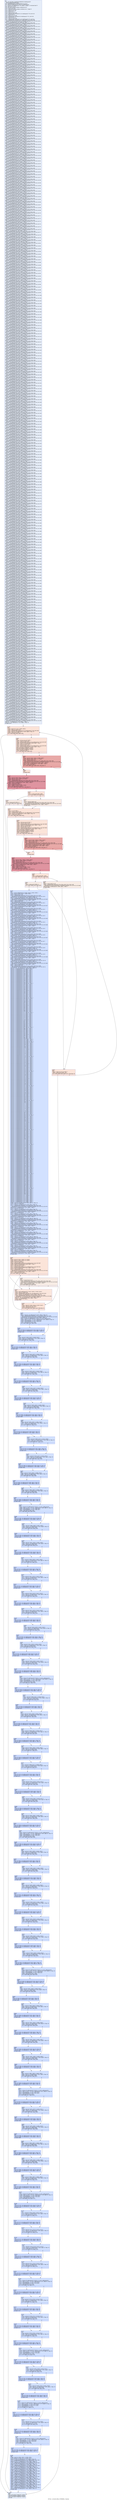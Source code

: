 digraph "CFG for '_Z15solve128X_127ENPjPhS_' function" {
	label="CFG for '_Z15solve128X_127ENPjPhS_' function";

	Node0x5d6ef80 [shape=record,color="#3d50c3ff", style=filled, fillcolor="#c7d7f070",label="{%3:\l  %4 = tail call align 4 dereferenceable(64) i8 addrspace(4)*\l... @llvm.amdgcn.dispatch.ptr()\l  %5 = getelementptr i8, i8 addrspace(4)* %4, i64 4\l  %6 = bitcast i8 addrspace(4)* %5 to i16 addrspace(4)*\l  %7 = load i16, i16 addrspace(4)* %6, align 4, !range !4, !invariant.load !5\l  %8 = zext i16 %7 to i32\l  %9 = tail call i32 @llvm.amdgcn.workgroup.id.x()\l  %10 = mul i32 %9, %8\l  %11 = tail call i32 @llvm.amdgcn.workitem.id.x(), !range !6\l  %12 = add i32 %10, %11\l  %13 = and i32 %12, 127\l  %14 = shl i32 %12, 7\l  %15 = zext i32 %14 to i64\l  %16 = getelementptr inbounds i32, i32 addrspace(1)* %0, i64 %15\l  %17 = shl i32 %12, 8\l  %18 = zext i32 %17 to i64\l  %19 = getelementptr inbounds i8, i8 addrspace(1)* %1, i64 %18\l  %20 = mul i32 %12, 12\l  %21 = zext i32 %20 to i64\l  %22 = getelementptr inbounds i32, i32 addrspace(1)* %2, i64 %21\l  %23 = getelementptr inbounds [128 x [256 x i8]], [128 x [256 x i8]]\l... addrspace(3)* @_ZZ15solve128X_127ENPjPhS_E5graph, i32 0, i32 %13, i32 0\l  store i8 -1, i8 addrspace(3)* %23, align 16, !tbaa !7\l  %24 = getelementptr inbounds [128 x [256 x i8]], [128 x [256 x i8]]\l... addrspace(3)* @_ZZ15solve128X_127ENPjPhS_E5graph, i32 0, i32 %13, i32 1\l  store i8 -1, i8 addrspace(3)* %24, align 1, !tbaa !7\l  %25 = getelementptr inbounds [128 x [256 x i8]], [128 x [256 x i8]]\l... addrspace(3)* @_ZZ15solve128X_127ENPjPhS_E5graph, i32 0, i32 %13, i32 2\l  store i8 -1, i8 addrspace(3)* %25, align 2, !tbaa !7\l  %26 = getelementptr inbounds [128 x [256 x i8]], [128 x [256 x i8]]\l... addrspace(3)* @_ZZ15solve128X_127ENPjPhS_E5graph, i32 0, i32 %13, i32 3\l  store i8 -1, i8 addrspace(3)* %26, align 1, !tbaa !7\l  %27 = getelementptr inbounds [128 x [256 x i8]], [128 x [256 x i8]]\l... addrspace(3)* @_ZZ15solve128X_127ENPjPhS_E5graph, i32 0, i32 %13, i32 4\l  store i8 -1, i8 addrspace(3)* %27, align 4, !tbaa !7\l  %28 = getelementptr inbounds [128 x [256 x i8]], [128 x [256 x i8]]\l... addrspace(3)* @_ZZ15solve128X_127ENPjPhS_E5graph, i32 0, i32 %13, i32 5\l  store i8 -1, i8 addrspace(3)* %28, align 1, !tbaa !7\l  %29 = getelementptr inbounds [128 x [256 x i8]], [128 x [256 x i8]]\l... addrspace(3)* @_ZZ15solve128X_127ENPjPhS_E5graph, i32 0, i32 %13, i32 6\l  store i8 -1, i8 addrspace(3)* %29, align 2, !tbaa !7\l  %30 = getelementptr inbounds [128 x [256 x i8]], [128 x [256 x i8]]\l... addrspace(3)* @_ZZ15solve128X_127ENPjPhS_E5graph, i32 0, i32 %13, i32 7\l  store i8 -1, i8 addrspace(3)* %30, align 1, !tbaa !7\l  %31 = getelementptr inbounds [128 x [256 x i8]], [128 x [256 x i8]]\l... addrspace(3)* @_ZZ15solve128X_127ENPjPhS_E5graph, i32 0, i32 %13, i32 8\l  store i8 -1, i8 addrspace(3)* %31, align 8, !tbaa !7\l  %32 = getelementptr inbounds [128 x [256 x i8]], [128 x [256 x i8]]\l... addrspace(3)* @_ZZ15solve128X_127ENPjPhS_E5graph, i32 0, i32 %13, i32 9\l  store i8 -1, i8 addrspace(3)* %32, align 1, !tbaa !7\l  %33 = getelementptr inbounds [128 x [256 x i8]], [128 x [256 x i8]]\l... addrspace(3)* @_ZZ15solve128X_127ENPjPhS_E5graph, i32 0, i32 %13, i32 10\l  store i8 -1, i8 addrspace(3)* %33, align 2, !tbaa !7\l  %34 = getelementptr inbounds [128 x [256 x i8]], [128 x [256 x i8]]\l... addrspace(3)* @_ZZ15solve128X_127ENPjPhS_E5graph, i32 0, i32 %13, i32 11\l  store i8 -1, i8 addrspace(3)* %34, align 1, !tbaa !7\l  %35 = getelementptr inbounds [128 x [256 x i8]], [128 x [256 x i8]]\l... addrspace(3)* @_ZZ15solve128X_127ENPjPhS_E5graph, i32 0, i32 %13, i32 12\l  store i8 -1, i8 addrspace(3)* %35, align 4, !tbaa !7\l  %36 = getelementptr inbounds [128 x [256 x i8]], [128 x [256 x i8]]\l... addrspace(3)* @_ZZ15solve128X_127ENPjPhS_E5graph, i32 0, i32 %13, i32 13\l  store i8 -1, i8 addrspace(3)* %36, align 1, !tbaa !7\l  %37 = getelementptr inbounds [128 x [256 x i8]], [128 x [256 x i8]]\l... addrspace(3)* @_ZZ15solve128X_127ENPjPhS_E5graph, i32 0, i32 %13, i32 14\l  store i8 -1, i8 addrspace(3)* %37, align 2, !tbaa !7\l  %38 = getelementptr inbounds [128 x [256 x i8]], [128 x [256 x i8]]\l... addrspace(3)* @_ZZ15solve128X_127ENPjPhS_E5graph, i32 0, i32 %13, i32 15\l  store i8 -1, i8 addrspace(3)* %38, align 1, !tbaa !7\l  %39 = getelementptr inbounds [128 x [256 x i8]], [128 x [256 x i8]]\l... addrspace(3)* @_ZZ15solve128X_127ENPjPhS_E5graph, i32 0, i32 %13, i32 16\l  store i8 -1, i8 addrspace(3)* %39, align 16, !tbaa !7\l  %40 = getelementptr inbounds [128 x [256 x i8]], [128 x [256 x i8]]\l... addrspace(3)* @_ZZ15solve128X_127ENPjPhS_E5graph, i32 0, i32 %13, i32 17\l  store i8 -1, i8 addrspace(3)* %40, align 1, !tbaa !7\l  %41 = getelementptr inbounds [128 x [256 x i8]], [128 x [256 x i8]]\l... addrspace(3)* @_ZZ15solve128X_127ENPjPhS_E5graph, i32 0, i32 %13, i32 18\l  store i8 -1, i8 addrspace(3)* %41, align 2, !tbaa !7\l  %42 = getelementptr inbounds [128 x [256 x i8]], [128 x [256 x i8]]\l... addrspace(3)* @_ZZ15solve128X_127ENPjPhS_E5graph, i32 0, i32 %13, i32 19\l  store i8 -1, i8 addrspace(3)* %42, align 1, !tbaa !7\l  %43 = getelementptr inbounds [128 x [256 x i8]], [128 x [256 x i8]]\l... addrspace(3)* @_ZZ15solve128X_127ENPjPhS_E5graph, i32 0, i32 %13, i32 20\l  store i8 -1, i8 addrspace(3)* %43, align 4, !tbaa !7\l  %44 = getelementptr inbounds [128 x [256 x i8]], [128 x [256 x i8]]\l... addrspace(3)* @_ZZ15solve128X_127ENPjPhS_E5graph, i32 0, i32 %13, i32 21\l  store i8 -1, i8 addrspace(3)* %44, align 1, !tbaa !7\l  %45 = getelementptr inbounds [128 x [256 x i8]], [128 x [256 x i8]]\l... addrspace(3)* @_ZZ15solve128X_127ENPjPhS_E5graph, i32 0, i32 %13, i32 22\l  store i8 -1, i8 addrspace(3)* %45, align 2, !tbaa !7\l  %46 = getelementptr inbounds [128 x [256 x i8]], [128 x [256 x i8]]\l... addrspace(3)* @_ZZ15solve128X_127ENPjPhS_E5graph, i32 0, i32 %13, i32 23\l  store i8 -1, i8 addrspace(3)* %46, align 1, !tbaa !7\l  %47 = getelementptr inbounds [128 x [256 x i8]], [128 x [256 x i8]]\l... addrspace(3)* @_ZZ15solve128X_127ENPjPhS_E5graph, i32 0, i32 %13, i32 24\l  store i8 -1, i8 addrspace(3)* %47, align 8, !tbaa !7\l  %48 = getelementptr inbounds [128 x [256 x i8]], [128 x [256 x i8]]\l... addrspace(3)* @_ZZ15solve128X_127ENPjPhS_E5graph, i32 0, i32 %13, i32 25\l  store i8 -1, i8 addrspace(3)* %48, align 1, !tbaa !7\l  %49 = getelementptr inbounds [128 x [256 x i8]], [128 x [256 x i8]]\l... addrspace(3)* @_ZZ15solve128X_127ENPjPhS_E5graph, i32 0, i32 %13, i32 26\l  store i8 -1, i8 addrspace(3)* %49, align 2, !tbaa !7\l  %50 = getelementptr inbounds [128 x [256 x i8]], [128 x [256 x i8]]\l... addrspace(3)* @_ZZ15solve128X_127ENPjPhS_E5graph, i32 0, i32 %13, i32 27\l  store i8 -1, i8 addrspace(3)* %50, align 1, !tbaa !7\l  %51 = getelementptr inbounds [128 x [256 x i8]], [128 x [256 x i8]]\l... addrspace(3)* @_ZZ15solve128X_127ENPjPhS_E5graph, i32 0, i32 %13, i32 28\l  store i8 -1, i8 addrspace(3)* %51, align 4, !tbaa !7\l  %52 = getelementptr inbounds [128 x [256 x i8]], [128 x [256 x i8]]\l... addrspace(3)* @_ZZ15solve128X_127ENPjPhS_E5graph, i32 0, i32 %13, i32 29\l  store i8 -1, i8 addrspace(3)* %52, align 1, !tbaa !7\l  %53 = getelementptr inbounds [128 x [256 x i8]], [128 x [256 x i8]]\l... addrspace(3)* @_ZZ15solve128X_127ENPjPhS_E5graph, i32 0, i32 %13, i32 30\l  store i8 -1, i8 addrspace(3)* %53, align 2, !tbaa !7\l  %54 = getelementptr inbounds [128 x [256 x i8]], [128 x [256 x i8]]\l... addrspace(3)* @_ZZ15solve128X_127ENPjPhS_E5graph, i32 0, i32 %13, i32 31\l  store i8 -1, i8 addrspace(3)* %54, align 1, !tbaa !7\l  %55 = getelementptr inbounds [128 x [256 x i8]], [128 x [256 x i8]]\l... addrspace(3)* @_ZZ15solve128X_127ENPjPhS_E5graph, i32 0, i32 %13, i32 32\l  store i8 -1, i8 addrspace(3)* %55, align 16, !tbaa !7\l  %56 = getelementptr inbounds [128 x [256 x i8]], [128 x [256 x i8]]\l... addrspace(3)* @_ZZ15solve128X_127ENPjPhS_E5graph, i32 0, i32 %13, i32 33\l  store i8 -1, i8 addrspace(3)* %56, align 1, !tbaa !7\l  %57 = getelementptr inbounds [128 x [256 x i8]], [128 x [256 x i8]]\l... addrspace(3)* @_ZZ15solve128X_127ENPjPhS_E5graph, i32 0, i32 %13, i32 34\l  store i8 -1, i8 addrspace(3)* %57, align 2, !tbaa !7\l  %58 = getelementptr inbounds [128 x [256 x i8]], [128 x [256 x i8]]\l... addrspace(3)* @_ZZ15solve128X_127ENPjPhS_E5graph, i32 0, i32 %13, i32 35\l  store i8 -1, i8 addrspace(3)* %58, align 1, !tbaa !7\l  %59 = getelementptr inbounds [128 x [256 x i8]], [128 x [256 x i8]]\l... addrspace(3)* @_ZZ15solve128X_127ENPjPhS_E5graph, i32 0, i32 %13, i32 36\l  store i8 -1, i8 addrspace(3)* %59, align 4, !tbaa !7\l  %60 = getelementptr inbounds [128 x [256 x i8]], [128 x [256 x i8]]\l... addrspace(3)* @_ZZ15solve128X_127ENPjPhS_E5graph, i32 0, i32 %13, i32 37\l  store i8 -1, i8 addrspace(3)* %60, align 1, !tbaa !7\l  %61 = getelementptr inbounds [128 x [256 x i8]], [128 x [256 x i8]]\l... addrspace(3)* @_ZZ15solve128X_127ENPjPhS_E5graph, i32 0, i32 %13, i32 38\l  store i8 -1, i8 addrspace(3)* %61, align 2, !tbaa !7\l  %62 = getelementptr inbounds [128 x [256 x i8]], [128 x [256 x i8]]\l... addrspace(3)* @_ZZ15solve128X_127ENPjPhS_E5graph, i32 0, i32 %13, i32 39\l  store i8 -1, i8 addrspace(3)* %62, align 1, !tbaa !7\l  %63 = getelementptr inbounds [128 x [256 x i8]], [128 x [256 x i8]]\l... addrspace(3)* @_ZZ15solve128X_127ENPjPhS_E5graph, i32 0, i32 %13, i32 40\l  store i8 -1, i8 addrspace(3)* %63, align 8, !tbaa !7\l  %64 = getelementptr inbounds [128 x [256 x i8]], [128 x [256 x i8]]\l... addrspace(3)* @_ZZ15solve128X_127ENPjPhS_E5graph, i32 0, i32 %13, i32 41\l  store i8 -1, i8 addrspace(3)* %64, align 1, !tbaa !7\l  %65 = getelementptr inbounds [128 x [256 x i8]], [128 x [256 x i8]]\l... addrspace(3)* @_ZZ15solve128X_127ENPjPhS_E5graph, i32 0, i32 %13, i32 42\l  store i8 -1, i8 addrspace(3)* %65, align 2, !tbaa !7\l  %66 = getelementptr inbounds [128 x [256 x i8]], [128 x [256 x i8]]\l... addrspace(3)* @_ZZ15solve128X_127ENPjPhS_E5graph, i32 0, i32 %13, i32 43\l  store i8 -1, i8 addrspace(3)* %66, align 1, !tbaa !7\l  %67 = getelementptr inbounds [128 x [256 x i8]], [128 x [256 x i8]]\l... addrspace(3)* @_ZZ15solve128X_127ENPjPhS_E5graph, i32 0, i32 %13, i32 44\l  store i8 -1, i8 addrspace(3)* %67, align 4, !tbaa !7\l  %68 = getelementptr inbounds [128 x [256 x i8]], [128 x [256 x i8]]\l... addrspace(3)* @_ZZ15solve128X_127ENPjPhS_E5graph, i32 0, i32 %13, i32 45\l  store i8 -1, i8 addrspace(3)* %68, align 1, !tbaa !7\l  %69 = getelementptr inbounds [128 x [256 x i8]], [128 x [256 x i8]]\l... addrspace(3)* @_ZZ15solve128X_127ENPjPhS_E5graph, i32 0, i32 %13, i32 46\l  store i8 -1, i8 addrspace(3)* %69, align 2, !tbaa !7\l  %70 = getelementptr inbounds [128 x [256 x i8]], [128 x [256 x i8]]\l... addrspace(3)* @_ZZ15solve128X_127ENPjPhS_E5graph, i32 0, i32 %13, i32 47\l  store i8 -1, i8 addrspace(3)* %70, align 1, !tbaa !7\l  %71 = getelementptr inbounds [128 x [256 x i8]], [128 x [256 x i8]]\l... addrspace(3)* @_ZZ15solve128X_127ENPjPhS_E5graph, i32 0, i32 %13, i32 48\l  store i8 -1, i8 addrspace(3)* %71, align 16, !tbaa !7\l  %72 = getelementptr inbounds [128 x [256 x i8]], [128 x [256 x i8]]\l... addrspace(3)* @_ZZ15solve128X_127ENPjPhS_E5graph, i32 0, i32 %13, i32 49\l  store i8 -1, i8 addrspace(3)* %72, align 1, !tbaa !7\l  %73 = getelementptr inbounds [128 x [256 x i8]], [128 x [256 x i8]]\l... addrspace(3)* @_ZZ15solve128X_127ENPjPhS_E5graph, i32 0, i32 %13, i32 50\l  store i8 -1, i8 addrspace(3)* %73, align 2, !tbaa !7\l  %74 = getelementptr inbounds [128 x [256 x i8]], [128 x [256 x i8]]\l... addrspace(3)* @_ZZ15solve128X_127ENPjPhS_E5graph, i32 0, i32 %13, i32 51\l  store i8 -1, i8 addrspace(3)* %74, align 1, !tbaa !7\l  %75 = getelementptr inbounds [128 x [256 x i8]], [128 x [256 x i8]]\l... addrspace(3)* @_ZZ15solve128X_127ENPjPhS_E5graph, i32 0, i32 %13, i32 52\l  store i8 -1, i8 addrspace(3)* %75, align 4, !tbaa !7\l  %76 = getelementptr inbounds [128 x [256 x i8]], [128 x [256 x i8]]\l... addrspace(3)* @_ZZ15solve128X_127ENPjPhS_E5graph, i32 0, i32 %13, i32 53\l  store i8 -1, i8 addrspace(3)* %76, align 1, !tbaa !7\l  %77 = getelementptr inbounds [128 x [256 x i8]], [128 x [256 x i8]]\l... addrspace(3)* @_ZZ15solve128X_127ENPjPhS_E5graph, i32 0, i32 %13, i32 54\l  store i8 -1, i8 addrspace(3)* %77, align 2, !tbaa !7\l  %78 = getelementptr inbounds [128 x [256 x i8]], [128 x [256 x i8]]\l... addrspace(3)* @_ZZ15solve128X_127ENPjPhS_E5graph, i32 0, i32 %13, i32 55\l  store i8 -1, i8 addrspace(3)* %78, align 1, !tbaa !7\l  %79 = getelementptr inbounds [128 x [256 x i8]], [128 x [256 x i8]]\l... addrspace(3)* @_ZZ15solve128X_127ENPjPhS_E5graph, i32 0, i32 %13, i32 56\l  store i8 -1, i8 addrspace(3)* %79, align 8, !tbaa !7\l  %80 = getelementptr inbounds [128 x [256 x i8]], [128 x [256 x i8]]\l... addrspace(3)* @_ZZ15solve128X_127ENPjPhS_E5graph, i32 0, i32 %13, i32 57\l  store i8 -1, i8 addrspace(3)* %80, align 1, !tbaa !7\l  %81 = getelementptr inbounds [128 x [256 x i8]], [128 x [256 x i8]]\l... addrspace(3)* @_ZZ15solve128X_127ENPjPhS_E5graph, i32 0, i32 %13, i32 58\l  store i8 -1, i8 addrspace(3)* %81, align 2, !tbaa !7\l  %82 = getelementptr inbounds [128 x [256 x i8]], [128 x [256 x i8]]\l... addrspace(3)* @_ZZ15solve128X_127ENPjPhS_E5graph, i32 0, i32 %13, i32 59\l  store i8 -1, i8 addrspace(3)* %82, align 1, !tbaa !7\l  %83 = getelementptr inbounds [128 x [256 x i8]], [128 x [256 x i8]]\l... addrspace(3)* @_ZZ15solve128X_127ENPjPhS_E5graph, i32 0, i32 %13, i32 60\l  store i8 -1, i8 addrspace(3)* %83, align 4, !tbaa !7\l  %84 = getelementptr inbounds [128 x [256 x i8]], [128 x [256 x i8]]\l... addrspace(3)* @_ZZ15solve128X_127ENPjPhS_E5graph, i32 0, i32 %13, i32 61\l  store i8 -1, i8 addrspace(3)* %84, align 1, !tbaa !7\l  %85 = getelementptr inbounds [128 x [256 x i8]], [128 x [256 x i8]]\l... addrspace(3)* @_ZZ15solve128X_127ENPjPhS_E5graph, i32 0, i32 %13, i32 62\l  store i8 -1, i8 addrspace(3)* %85, align 2, !tbaa !7\l  %86 = getelementptr inbounds [128 x [256 x i8]], [128 x [256 x i8]]\l... addrspace(3)* @_ZZ15solve128X_127ENPjPhS_E5graph, i32 0, i32 %13, i32 63\l  store i8 -1, i8 addrspace(3)* %86, align 1, !tbaa !7\l  %87 = getelementptr inbounds [128 x [256 x i8]], [128 x [256 x i8]]\l... addrspace(3)* @_ZZ15solve128X_127ENPjPhS_E5graph, i32 0, i32 %13, i32 64\l  store i8 -1, i8 addrspace(3)* %87, align 16, !tbaa !7\l  %88 = getelementptr inbounds [128 x [256 x i8]], [128 x [256 x i8]]\l... addrspace(3)* @_ZZ15solve128X_127ENPjPhS_E5graph, i32 0, i32 %13, i32 65\l  store i8 -1, i8 addrspace(3)* %88, align 1, !tbaa !7\l  %89 = getelementptr inbounds [128 x [256 x i8]], [128 x [256 x i8]]\l... addrspace(3)* @_ZZ15solve128X_127ENPjPhS_E5graph, i32 0, i32 %13, i32 66\l  store i8 -1, i8 addrspace(3)* %89, align 2, !tbaa !7\l  %90 = getelementptr inbounds [128 x [256 x i8]], [128 x [256 x i8]]\l... addrspace(3)* @_ZZ15solve128X_127ENPjPhS_E5graph, i32 0, i32 %13, i32 67\l  store i8 -1, i8 addrspace(3)* %90, align 1, !tbaa !7\l  %91 = getelementptr inbounds [128 x [256 x i8]], [128 x [256 x i8]]\l... addrspace(3)* @_ZZ15solve128X_127ENPjPhS_E5graph, i32 0, i32 %13, i32 68\l  store i8 -1, i8 addrspace(3)* %91, align 4, !tbaa !7\l  %92 = getelementptr inbounds [128 x [256 x i8]], [128 x [256 x i8]]\l... addrspace(3)* @_ZZ15solve128X_127ENPjPhS_E5graph, i32 0, i32 %13, i32 69\l  store i8 -1, i8 addrspace(3)* %92, align 1, !tbaa !7\l  %93 = getelementptr inbounds [128 x [256 x i8]], [128 x [256 x i8]]\l... addrspace(3)* @_ZZ15solve128X_127ENPjPhS_E5graph, i32 0, i32 %13, i32 70\l  store i8 -1, i8 addrspace(3)* %93, align 2, !tbaa !7\l  %94 = getelementptr inbounds [128 x [256 x i8]], [128 x [256 x i8]]\l... addrspace(3)* @_ZZ15solve128X_127ENPjPhS_E5graph, i32 0, i32 %13, i32 71\l  store i8 -1, i8 addrspace(3)* %94, align 1, !tbaa !7\l  %95 = getelementptr inbounds [128 x [256 x i8]], [128 x [256 x i8]]\l... addrspace(3)* @_ZZ15solve128X_127ENPjPhS_E5graph, i32 0, i32 %13, i32 72\l  store i8 -1, i8 addrspace(3)* %95, align 8, !tbaa !7\l  %96 = getelementptr inbounds [128 x [256 x i8]], [128 x [256 x i8]]\l... addrspace(3)* @_ZZ15solve128X_127ENPjPhS_E5graph, i32 0, i32 %13, i32 73\l  store i8 -1, i8 addrspace(3)* %96, align 1, !tbaa !7\l  %97 = getelementptr inbounds [128 x [256 x i8]], [128 x [256 x i8]]\l... addrspace(3)* @_ZZ15solve128X_127ENPjPhS_E5graph, i32 0, i32 %13, i32 74\l  store i8 -1, i8 addrspace(3)* %97, align 2, !tbaa !7\l  %98 = getelementptr inbounds [128 x [256 x i8]], [128 x [256 x i8]]\l... addrspace(3)* @_ZZ15solve128X_127ENPjPhS_E5graph, i32 0, i32 %13, i32 75\l  store i8 -1, i8 addrspace(3)* %98, align 1, !tbaa !7\l  %99 = getelementptr inbounds [128 x [256 x i8]], [128 x [256 x i8]]\l... addrspace(3)* @_ZZ15solve128X_127ENPjPhS_E5graph, i32 0, i32 %13, i32 76\l  store i8 -1, i8 addrspace(3)* %99, align 4, !tbaa !7\l  %100 = getelementptr inbounds [128 x [256 x i8]], [128 x [256 x i8]]\l... addrspace(3)* @_ZZ15solve128X_127ENPjPhS_E5graph, i32 0, i32 %13, i32 77\l  store i8 -1, i8 addrspace(3)* %100, align 1, !tbaa !7\l  %101 = getelementptr inbounds [128 x [256 x i8]], [128 x [256 x i8]]\l... addrspace(3)* @_ZZ15solve128X_127ENPjPhS_E5graph, i32 0, i32 %13, i32 78\l  store i8 -1, i8 addrspace(3)* %101, align 2, !tbaa !7\l  %102 = getelementptr inbounds [128 x [256 x i8]], [128 x [256 x i8]]\l... addrspace(3)* @_ZZ15solve128X_127ENPjPhS_E5graph, i32 0, i32 %13, i32 79\l  store i8 -1, i8 addrspace(3)* %102, align 1, !tbaa !7\l  %103 = getelementptr inbounds [128 x [256 x i8]], [128 x [256 x i8]]\l... addrspace(3)* @_ZZ15solve128X_127ENPjPhS_E5graph, i32 0, i32 %13, i32 80\l  store i8 -1, i8 addrspace(3)* %103, align 16, !tbaa !7\l  %104 = getelementptr inbounds [128 x [256 x i8]], [128 x [256 x i8]]\l... addrspace(3)* @_ZZ15solve128X_127ENPjPhS_E5graph, i32 0, i32 %13, i32 81\l  store i8 -1, i8 addrspace(3)* %104, align 1, !tbaa !7\l  %105 = getelementptr inbounds [128 x [256 x i8]], [128 x [256 x i8]]\l... addrspace(3)* @_ZZ15solve128X_127ENPjPhS_E5graph, i32 0, i32 %13, i32 82\l  store i8 -1, i8 addrspace(3)* %105, align 2, !tbaa !7\l  %106 = getelementptr inbounds [128 x [256 x i8]], [128 x [256 x i8]]\l... addrspace(3)* @_ZZ15solve128X_127ENPjPhS_E5graph, i32 0, i32 %13, i32 83\l  store i8 -1, i8 addrspace(3)* %106, align 1, !tbaa !7\l  %107 = getelementptr inbounds [128 x [256 x i8]], [128 x [256 x i8]]\l... addrspace(3)* @_ZZ15solve128X_127ENPjPhS_E5graph, i32 0, i32 %13, i32 84\l  store i8 -1, i8 addrspace(3)* %107, align 4, !tbaa !7\l  %108 = getelementptr inbounds [128 x [256 x i8]], [128 x [256 x i8]]\l... addrspace(3)* @_ZZ15solve128X_127ENPjPhS_E5graph, i32 0, i32 %13, i32 85\l  store i8 -1, i8 addrspace(3)* %108, align 1, !tbaa !7\l  %109 = getelementptr inbounds [128 x [256 x i8]], [128 x [256 x i8]]\l... addrspace(3)* @_ZZ15solve128X_127ENPjPhS_E5graph, i32 0, i32 %13, i32 86\l  store i8 -1, i8 addrspace(3)* %109, align 2, !tbaa !7\l  %110 = getelementptr inbounds [128 x [256 x i8]], [128 x [256 x i8]]\l... addrspace(3)* @_ZZ15solve128X_127ENPjPhS_E5graph, i32 0, i32 %13, i32 87\l  store i8 -1, i8 addrspace(3)* %110, align 1, !tbaa !7\l  %111 = getelementptr inbounds [128 x [256 x i8]], [128 x [256 x i8]]\l... addrspace(3)* @_ZZ15solve128X_127ENPjPhS_E5graph, i32 0, i32 %13, i32 88\l  store i8 -1, i8 addrspace(3)* %111, align 8, !tbaa !7\l  %112 = getelementptr inbounds [128 x [256 x i8]], [128 x [256 x i8]]\l... addrspace(3)* @_ZZ15solve128X_127ENPjPhS_E5graph, i32 0, i32 %13, i32 89\l  store i8 -1, i8 addrspace(3)* %112, align 1, !tbaa !7\l  %113 = getelementptr inbounds [128 x [256 x i8]], [128 x [256 x i8]]\l... addrspace(3)* @_ZZ15solve128X_127ENPjPhS_E5graph, i32 0, i32 %13, i32 90\l  store i8 -1, i8 addrspace(3)* %113, align 2, !tbaa !7\l  %114 = getelementptr inbounds [128 x [256 x i8]], [128 x [256 x i8]]\l... addrspace(3)* @_ZZ15solve128X_127ENPjPhS_E5graph, i32 0, i32 %13, i32 91\l  store i8 -1, i8 addrspace(3)* %114, align 1, !tbaa !7\l  %115 = getelementptr inbounds [128 x [256 x i8]], [128 x [256 x i8]]\l... addrspace(3)* @_ZZ15solve128X_127ENPjPhS_E5graph, i32 0, i32 %13, i32 92\l  store i8 -1, i8 addrspace(3)* %115, align 4, !tbaa !7\l  %116 = getelementptr inbounds [128 x [256 x i8]], [128 x [256 x i8]]\l... addrspace(3)* @_ZZ15solve128X_127ENPjPhS_E5graph, i32 0, i32 %13, i32 93\l  store i8 -1, i8 addrspace(3)* %116, align 1, !tbaa !7\l  %117 = getelementptr inbounds [128 x [256 x i8]], [128 x [256 x i8]]\l... addrspace(3)* @_ZZ15solve128X_127ENPjPhS_E5graph, i32 0, i32 %13, i32 94\l  store i8 -1, i8 addrspace(3)* %117, align 2, !tbaa !7\l  %118 = getelementptr inbounds [128 x [256 x i8]], [128 x [256 x i8]]\l... addrspace(3)* @_ZZ15solve128X_127ENPjPhS_E5graph, i32 0, i32 %13, i32 95\l  store i8 -1, i8 addrspace(3)* %118, align 1, !tbaa !7\l  %119 = getelementptr inbounds [128 x [256 x i8]], [128 x [256 x i8]]\l... addrspace(3)* @_ZZ15solve128X_127ENPjPhS_E5graph, i32 0, i32 %13, i32 96\l  store i8 -1, i8 addrspace(3)* %119, align 16, !tbaa !7\l  %120 = getelementptr inbounds [128 x [256 x i8]], [128 x [256 x i8]]\l... addrspace(3)* @_ZZ15solve128X_127ENPjPhS_E5graph, i32 0, i32 %13, i32 97\l  store i8 -1, i8 addrspace(3)* %120, align 1, !tbaa !7\l  %121 = getelementptr inbounds [128 x [256 x i8]], [128 x [256 x i8]]\l... addrspace(3)* @_ZZ15solve128X_127ENPjPhS_E5graph, i32 0, i32 %13, i32 98\l  store i8 -1, i8 addrspace(3)* %121, align 2, !tbaa !7\l  %122 = getelementptr inbounds [128 x [256 x i8]], [128 x [256 x i8]]\l... addrspace(3)* @_ZZ15solve128X_127ENPjPhS_E5graph, i32 0, i32 %13, i32 99\l  store i8 -1, i8 addrspace(3)* %122, align 1, !tbaa !7\l  %123 = getelementptr inbounds [128 x [256 x i8]], [128 x [256 x i8]]\l... addrspace(3)* @_ZZ15solve128X_127ENPjPhS_E5graph, i32 0, i32 %13, i32 100\l  store i8 -1, i8 addrspace(3)* %123, align 4, !tbaa !7\l  %124 = getelementptr inbounds [128 x [256 x i8]], [128 x [256 x i8]]\l... addrspace(3)* @_ZZ15solve128X_127ENPjPhS_E5graph, i32 0, i32 %13, i32 101\l  store i8 -1, i8 addrspace(3)* %124, align 1, !tbaa !7\l  %125 = getelementptr inbounds [128 x [256 x i8]], [128 x [256 x i8]]\l... addrspace(3)* @_ZZ15solve128X_127ENPjPhS_E5graph, i32 0, i32 %13, i32 102\l  store i8 -1, i8 addrspace(3)* %125, align 2, !tbaa !7\l  %126 = getelementptr inbounds [128 x [256 x i8]], [128 x [256 x i8]]\l... addrspace(3)* @_ZZ15solve128X_127ENPjPhS_E5graph, i32 0, i32 %13, i32 103\l  store i8 -1, i8 addrspace(3)* %126, align 1, !tbaa !7\l  %127 = getelementptr inbounds [128 x [256 x i8]], [128 x [256 x i8]]\l... addrspace(3)* @_ZZ15solve128X_127ENPjPhS_E5graph, i32 0, i32 %13, i32 104\l  store i8 -1, i8 addrspace(3)* %127, align 8, !tbaa !7\l  %128 = getelementptr inbounds [128 x [256 x i8]], [128 x [256 x i8]]\l... addrspace(3)* @_ZZ15solve128X_127ENPjPhS_E5graph, i32 0, i32 %13, i32 105\l  store i8 -1, i8 addrspace(3)* %128, align 1, !tbaa !7\l  %129 = getelementptr inbounds [128 x [256 x i8]], [128 x [256 x i8]]\l... addrspace(3)* @_ZZ15solve128X_127ENPjPhS_E5graph, i32 0, i32 %13, i32 106\l  store i8 -1, i8 addrspace(3)* %129, align 2, !tbaa !7\l  %130 = getelementptr inbounds [128 x [256 x i8]], [128 x [256 x i8]]\l... addrspace(3)* @_ZZ15solve128X_127ENPjPhS_E5graph, i32 0, i32 %13, i32 107\l  store i8 -1, i8 addrspace(3)* %130, align 1, !tbaa !7\l  %131 = getelementptr inbounds [128 x [256 x i8]], [128 x [256 x i8]]\l... addrspace(3)* @_ZZ15solve128X_127ENPjPhS_E5graph, i32 0, i32 %13, i32 108\l  store i8 -1, i8 addrspace(3)* %131, align 4, !tbaa !7\l  %132 = getelementptr inbounds [128 x [256 x i8]], [128 x [256 x i8]]\l... addrspace(3)* @_ZZ15solve128X_127ENPjPhS_E5graph, i32 0, i32 %13, i32 109\l  store i8 -1, i8 addrspace(3)* %132, align 1, !tbaa !7\l  %133 = getelementptr inbounds [128 x [256 x i8]], [128 x [256 x i8]]\l... addrspace(3)* @_ZZ15solve128X_127ENPjPhS_E5graph, i32 0, i32 %13, i32 110\l  store i8 -1, i8 addrspace(3)* %133, align 2, !tbaa !7\l  %134 = getelementptr inbounds [128 x [256 x i8]], [128 x [256 x i8]]\l... addrspace(3)* @_ZZ15solve128X_127ENPjPhS_E5graph, i32 0, i32 %13, i32 111\l  store i8 -1, i8 addrspace(3)* %134, align 1, !tbaa !7\l  %135 = getelementptr inbounds [128 x [256 x i8]], [128 x [256 x i8]]\l... addrspace(3)* @_ZZ15solve128X_127ENPjPhS_E5graph, i32 0, i32 %13, i32 112\l  store i8 -1, i8 addrspace(3)* %135, align 16, !tbaa !7\l  %136 = getelementptr inbounds [128 x [256 x i8]], [128 x [256 x i8]]\l... addrspace(3)* @_ZZ15solve128X_127ENPjPhS_E5graph, i32 0, i32 %13, i32 113\l  store i8 -1, i8 addrspace(3)* %136, align 1, !tbaa !7\l  %137 = getelementptr inbounds [128 x [256 x i8]], [128 x [256 x i8]]\l... addrspace(3)* @_ZZ15solve128X_127ENPjPhS_E5graph, i32 0, i32 %13, i32 114\l  store i8 -1, i8 addrspace(3)* %137, align 2, !tbaa !7\l  %138 = getelementptr inbounds [128 x [256 x i8]], [128 x [256 x i8]]\l... addrspace(3)* @_ZZ15solve128X_127ENPjPhS_E5graph, i32 0, i32 %13, i32 115\l  store i8 -1, i8 addrspace(3)* %138, align 1, !tbaa !7\l  %139 = getelementptr inbounds [128 x [256 x i8]], [128 x [256 x i8]]\l... addrspace(3)* @_ZZ15solve128X_127ENPjPhS_E5graph, i32 0, i32 %13, i32 116\l  store i8 -1, i8 addrspace(3)* %139, align 4, !tbaa !7\l  %140 = getelementptr inbounds [128 x [256 x i8]], [128 x [256 x i8]]\l... addrspace(3)* @_ZZ15solve128X_127ENPjPhS_E5graph, i32 0, i32 %13, i32 117\l  store i8 -1, i8 addrspace(3)* %140, align 1, !tbaa !7\l  %141 = getelementptr inbounds [128 x [256 x i8]], [128 x [256 x i8]]\l... addrspace(3)* @_ZZ15solve128X_127ENPjPhS_E5graph, i32 0, i32 %13, i32 118\l  store i8 -1, i8 addrspace(3)* %141, align 2, !tbaa !7\l  %142 = getelementptr inbounds [128 x [256 x i8]], [128 x [256 x i8]]\l... addrspace(3)* @_ZZ15solve128X_127ENPjPhS_E5graph, i32 0, i32 %13, i32 119\l  store i8 -1, i8 addrspace(3)* %142, align 1, !tbaa !7\l  %143 = getelementptr inbounds [128 x [256 x i8]], [128 x [256 x i8]]\l... addrspace(3)* @_ZZ15solve128X_127ENPjPhS_E5graph, i32 0, i32 %13, i32 120\l  store i8 -1, i8 addrspace(3)* %143, align 8, !tbaa !7\l  %144 = getelementptr inbounds [128 x [256 x i8]], [128 x [256 x i8]]\l... addrspace(3)* @_ZZ15solve128X_127ENPjPhS_E5graph, i32 0, i32 %13, i32 121\l  store i8 -1, i8 addrspace(3)* %144, align 1, !tbaa !7\l  %145 = getelementptr inbounds [128 x [256 x i8]], [128 x [256 x i8]]\l... addrspace(3)* @_ZZ15solve128X_127ENPjPhS_E5graph, i32 0, i32 %13, i32 122\l  store i8 -1, i8 addrspace(3)* %145, align 2, !tbaa !7\l  %146 = getelementptr inbounds [128 x [256 x i8]], [128 x [256 x i8]]\l... addrspace(3)* @_ZZ15solve128X_127ENPjPhS_E5graph, i32 0, i32 %13, i32 123\l  store i8 -1, i8 addrspace(3)* %146, align 1, !tbaa !7\l  %147 = getelementptr inbounds [128 x [256 x i8]], [128 x [256 x i8]]\l... addrspace(3)* @_ZZ15solve128X_127ENPjPhS_E5graph, i32 0, i32 %13, i32 124\l  store i8 -1, i8 addrspace(3)* %147, align 4, !tbaa !7\l  %148 = getelementptr inbounds [128 x [256 x i8]], [128 x [256 x i8]]\l... addrspace(3)* @_ZZ15solve128X_127ENPjPhS_E5graph, i32 0, i32 %13, i32 125\l  store i8 -1, i8 addrspace(3)* %148, align 1, !tbaa !7\l  %149 = getelementptr inbounds [128 x [256 x i8]], [128 x [256 x i8]]\l... addrspace(3)* @_ZZ15solve128X_127ENPjPhS_E5graph, i32 0, i32 %13, i32 126\l  store i8 -1, i8 addrspace(3)* %149, align 2, !tbaa !7\l  %150 = getelementptr inbounds [128 x [256 x i8]], [128 x [256 x i8]]\l... addrspace(3)* @_ZZ15solve128X_127ENPjPhS_E5graph, i32 0, i32 %13, i32 127\l  store i8 -1, i8 addrspace(3)* %150, align 1, !tbaa !7\l  %151 = getelementptr inbounds [128 x [256 x i8]], [128 x [256 x i8]]\l... addrspace(3)* @_ZZ15solve128X_127ENPjPhS_E5graph, i32 0, i32 %13, i32 128\l  store i8 -1, i8 addrspace(3)* %151, align 16, !tbaa !7\l  %152 = getelementptr inbounds [128 x [256 x i8]], [128 x [256 x i8]]\l... addrspace(3)* @_ZZ15solve128X_127ENPjPhS_E5graph, i32 0, i32 %13, i32 129\l  store i8 -1, i8 addrspace(3)* %152, align 1, !tbaa !7\l  %153 = getelementptr inbounds [128 x [256 x i8]], [128 x [256 x i8]]\l... addrspace(3)* @_ZZ15solve128X_127ENPjPhS_E5graph, i32 0, i32 %13, i32 130\l  store i8 -1, i8 addrspace(3)* %153, align 2, !tbaa !7\l  %154 = getelementptr inbounds [128 x [256 x i8]], [128 x [256 x i8]]\l... addrspace(3)* @_ZZ15solve128X_127ENPjPhS_E5graph, i32 0, i32 %13, i32 131\l  store i8 -1, i8 addrspace(3)* %154, align 1, !tbaa !7\l  %155 = getelementptr inbounds [128 x [256 x i8]], [128 x [256 x i8]]\l... addrspace(3)* @_ZZ15solve128X_127ENPjPhS_E5graph, i32 0, i32 %13, i32 132\l  store i8 -1, i8 addrspace(3)* %155, align 4, !tbaa !7\l  %156 = getelementptr inbounds [128 x [256 x i8]], [128 x [256 x i8]]\l... addrspace(3)* @_ZZ15solve128X_127ENPjPhS_E5graph, i32 0, i32 %13, i32 133\l  store i8 -1, i8 addrspace(3)* %156, align 1, !tbaa !7\l  %157 = getelementptr inbounds [128 x [256 x i8]], [128 x [256 x i8]]\l... addrspace(3)* @_ZZ15solve128X_127ENPjPhS_E5graph, i32 0, i32 %13, i32 134\l  store i8 -1, i8 addrspace(3)* %157, align 2, !tbaa !7\l  %158 = getelementptr inbounds [128 x [256 x i8]], [128 x [256 x i8]]\l... addrspace(3)* @_ZZ15solve128X_127ENPjPhS_E5graph, i32 0, i32 %13, i32 135\l  store i8 -1, i8 addrspace(3)* %158, align 1, !tbaa !7\l  %159 = getelementptr inbounds [128 x [256 x i8]], [128 x [256 x i8]]\l... addrspace(3)* @_ZZ15solve128X_127ENPjPhS_E5graph, i32 0, i32 %13, i32 136\l  store i8 -1, i8 addrspace(3)* %159, align 8, !tbaa !7\l  %160 = getelementptr inbounds [128 x [256 x i8]], [128 x [256 x i8]]\l... addrspace(3)* @_ZZ15solve128X_127ENPjPhS_E5graph, i32 0, i32 %13, i32 137\l  store i8 -1, i8 addrspace(3)* %160, align 1, !tbaa !7\l  %161 = getelementptr inbounds [128 x [256 x i8]], [128 x [256 x i8]]\l... addrspace(3)* @_ZZ15solve128X_127ENPjPhS_E5graph, i32 0, i32 %13, i32 138\l  store i8 -1, i8 addrspace(3)* %161, align 2, !tbaa !7\l  %162 = getelementptr inbounds [128 x [256 x i8]], [128 x [256 x i8]]\l... addrspace(3)* @_ZZ15solve128X_127ENPjPhS_E5graph, i32 0, i32 %13, i32 139\l  store i8 -1, i8 addrspace(3)* %162, align 1, !tbaa !7\l  %163 = getelementptr inbounds [128 x [256 x i8]], [128 x [256 x i8]]\l... addrspace(3)* @_ZZ15solve128X_127ENPjPhS_E5graph, i32 0, i32 %13, i32 140\l  store i8 -1, i8 addrspace(3)* %163, align 4, !tbaa !7\l  %164 = getelementptr inbounds [128 x [256 x i8]], [128 x [256 x i8]]\l... addrspace(3)* @_ZZ15solve128X_127ENPjPhS_E5graph, i32 0, i32 %13, i32 141\l  store i8 -1, i8 addrspace(3)* %164, align 1, !tbaa !7\l  %165 = getelementptr inbounds [128 x [256 x i8]], [128 x [256 x i8]]\l... addrspace(3)* @_ZZ15solve128X_127ENPjPhS_E5graph, i32 0, i32 %13, i32 142\l  store i8 -1, i8 addrspace(3)* %165, align 2, !tbaa !7\l  %166 = getelementptr inbounds [128 x [256 x i8]], [128 x [256 x i8]]\l... addrspace(3)* @_ZZ15solve128X_127ENPjPhS_E5graph, i32 0, i32 %13, i32 143\l  store i8 -1, i8 addrspace(3)* %166, align 1, !tbaa !7\l  %167 = getelementptr inbounds [128 x [256 x i8]], [128 x [256 x i8]]\l... addrspace(3)* @_ZZ15solve128X_127ENPjPhS_E5graph, i32 0, i32 %13, i32 144\l  store i8 -1, i8 addrspace(3)* %167, align 16, !tbaa !7\l  %168 = getelementptr inbounds [128 x [256 x i8]], [128 x [256 x i8]]\l... addrspace(3)* @_ZZ15solve128X_127ENPjPhS_E5graph, i32 0, i32 %13, i32 145\l  store i8 -1, i8 addrspace(3)* %168, align 1, !tbaa !7\l  %169 = getelementptr inbounds [128 x [256 x i8]], [128 x [256 x i8]]\l... addrspace(3)* @_ZZ15solve128X_127ENPjPhS_E5graph, i32 0, i32 %13, i32 146\l  store i8 -1, i8 addrspace(3)* %169, align 2, !tbaa !7\l  %170 = getelementptr inbounds [128 x [256 x i8]], [128 x [256 x i8]]\l... addrspace(3)* @_ZZ15solve128X_127ENPjPhS_E5graph, i32 0, i32 %13, i32 147\l  store i8 -1, i8 addrspace(3)* %170, align 1, !tbaa !7\l  %171 = getelementptr inbounds [128 x [256 x i8]], [128 x [256 x i8]]\l... addrspace(3)* @_ZZ15solve128X_127ENPjPhS_E5graph, i32 0, i32 %13, i32 148\l  store i8 -1, i8 addrspace(3)* %171, align 4, !tbaa !7\l  %172 = getelementptr inbounds [128 x [256 x i8]], [128 x [256 x i8]]\l... addrspace(3)* @_ZZ15solve128X_127ENPjPhS_E5graph, i32 0, i32 %13, i32 149\l  store i8 -1, i8 addrspace(3)* %172, align 1, !tbaa !7\l  %173 = getelementptr inbounds [128 x [256 x i8]], [128 x [256 x i8]]\l... addrspace(3)* @_ZZ15solve128X_127ENPjPhS_E5graph, i32 0, i32 %13, i32 150\l  store i8 -1, i8 addrspace(3)* %173, align 2, !tbaa !7\l  %174 = getelementptr inbounds [128 x [256 x i8]], [128 x [256 x i8]]\l... addrspace(3)* @_ZZ15solve128X_127ENPjPhS_E5graph, i32 0, i32 %13, i32 151\l  store i8 -1, i8 addrspace(3)* %174, align 1, !tbaa !7\l  %175 = getelementptr inbounds [128 x [256 x i8]], [128 x [256 x i8]]\l... addrspace(3)* @_ZZ15solve128X_127ENPjPhS_E5graph, i32 0, i32 %13, i32 152\l  store i8 -1, i8 addrspace(3)* %175, align 8, !tbaa !7\l  %176 = getelementptr inbounds [128 x [256 x i8]], [128 x [256 x i8]]\l... addrspace(3)* @_ZZ15solve128X_127ENPjPhS_E5graph, i32 0, i32 %13, i32 153\l  store i8 -1, i8 addrspace(3)* %176, align 1, !tbaa !7\l  %177 = getelementptr inbounds [128 x [256 x i8]], [128 x [256 x i8]]\l... addrspace(3)* @_ZZ15solve128X_127ENPjPhS_E5graph, i32 0, i32 %13, i32 154\l  store i8 -1, i8 addrspace(3)* %177, align 2, !tbaa !7\l  %178 = getelementptr inbounds [128 x [256 x i8]], [128 x [256 x i8]]\l... addrspace(3)* @_ZZ15solve128X_127ENPjPhS_E5graph, i32 0, i32 %13, i32 155\l  store i8 -1, i8 addrspace(3)* %178, align 1, !tbaa !7\l  %179 = getelementptr inbounds [128 x [256 x i8]], [128 x [256 x i8]]\l... addrspace(3)* @_ZZ15solve128X_127ENPjPhS_E5graph, i32 0, i32 %13, i32 156\l  store i8 -1, i8 addrspace(3)* %179, align 4, !tbaa !7\l  %180 = getelementptr inbounds [128 x [256 x i8]], [128 x [256 x i8]]\l... addrspace(3)* @_ZZ15solve128X_127ENPjPhS_E5graph, i32 0, i32 %13, i32 157\l  store i8 -1, i8 addrspace(3)* %180, align 1, !tbaa !7\l  %181 = getelementptr inbounds [128 x [256 x i8]], [128 x [256 x i8]]\l... addrspace(3)* @_ZZ15solve128X_127ENPjPhS_E5graph, i32 0, i32 %13, i32 158\l  store i8 -1, i8 addrspace(3)* %181, align 2, !tbaa !7\l  %182 = getelementptr inbounds [128 x [256 x i8]], [128 x [256 x i8]]\l... addrspace(3)* @_ZZ15solve128X_127ENPjPhS_E5graph, i32 0, i32 %13, i32 159\l  store i8 -1, i8 addrspace(3)* %182, align 1, !tbaa !7\l  %183 = getelementptr inbounds [128 x [256 x i8]], [128 x [256 x i8]]\l... addrspace(3)* @_ZZ15solve128X_127ENPjPhS_E5graph, i32 0, i32 %13, i32 160\l  store i8 -1, i8 addrspace(3)* %183, align 16, !tbaa !7\l  %184 = getelementptr inbounds [128 x [256 x i8]], [128 x [256 x i8]]\l... addrspace(3)* @_ZZ15solve128X_127ENPjPhS_E5graph, i32 0, i32 %13, i32 161\l  store i8 -1, i8 addrspace(3)* %184, align 1, !tbaa !7\l  %185 = getelementptr inbounds [128 x [256 x i8]], [128 x [256 x i8]]\l... addrspace(3)* @_ZZ15solve128X_127ENPjPhS_E5graph, i32 0, i32 %13, i32 162\l  store i8 -1, i8 addrspace(3)* %185, align 2, !tbaa !7\l  %186 = getelementptr inbounds [128 x [256 x i8]], [128 x [256 x i8]]\l... addrspace(3)* @_ZZ15solve128X_127ENPjPhS_E5graph, i32 0, i32 %13, i32 163\l  store i8 -1, i8 addrspace(3)* %186, align 1, !tbaa !7\l  %187 = getelementptr inbounds [128 x [256 x i8]], [128 x [256 x i8]]\l... addrspace(3)* @_ZZ15solve128X_127ENPjPhS_E5graph, i32 0, i32 %13, i32 164\l  store i8 -1, i8 addrspace(3)* %187, align 4, !tbaa !7\l  %188 = getelementptr inbounds [128 x [256 x i8]], [128 x [256 x i8]]\l... addrspace(3)* @_ZZ15solve128X_127ENPjPhS_E5graph, i32 0, i32 %13, i32 165\l  store i8 -1, i8 addrspace(3)* %188, align 1, !tbaa !7\l  %189 = getelementptr inbounds [128 x [256 x i8]], [128 x [256 x i8]]\l... addrspace(3)* @_ZZ15solve128X_127ENPjPhS_E5graph, i32 0, i32 %13, i32 166\l  store i8 -1, i8 addrspace(3)* %189, align 2, !tbaa !7\l  %190 = getelementptr inbounds [128 x [256 x i8]], [128 x [256 x i8]]\l... addrspace(3)* @_ZZ15solve128X_127ENPjPhS_E5graph, i32 0, i32 %13, i32 167\l  store i8 -1, i8 addrspace(3)* %190, align 1, !tbaa !7\l  %191 = getelementptr inbounds [128 x [256 x i8]], [128 x [256 x i8]]\l... addrspace(3)* @_ZZ15solve128X_127ENPjPhS_E5graph, i32 0, i32 %13, i32 168\l  store i8 -1, i8 addrspace(3)* %191, align 8, !tbaa !7\l  %192 = getelementptr inbounds [128 x [256 x i8]], [128 x [256 x i8]]\l... addrspace(3)* @_ZZ15solve128X_127ENPjPhS_E5graph, i32 0, i32 %13, i32 169\l  store i8 -1, i8 addrspace(3)* %192, align 1, !tbaa !7\l  %193 = getelementptr inbounds [128 x [256 x i8]], [128 x [256 x i8]]\l... addrspace(3)* @_ZZ15solve128X_127ENPjPhS_E5graph, i32 0, i32 %13, i32 170\l  store i8 -1, i8 addrspace(3)* %193, align 2, !tbaa !7\l  %194 = getelementptr inbounds [128 x [256 x i8]], [128 x [256 x i8]]\l... addrspace(3)* @_ZZ15solve128X_127ENPjPhS_E5graph, i32 0, i32 %13, i32 171\l  store i8 -1, i8 addrspace(3)* %194, align 1, !tbaa !7\l  %195 = getelementptr inbounds [128 x [256 x i8]], [128 x [256 x i8]]\l... addrspace(3)* @_ZZ15solve128X_127ENPjPhS_E5graph, i32 0, i32 %13, i32 172\l  store i8 -1, i8 addrspace(3)* %195, align 4, !tbaa !7\l  %196 = getelementptr inbounds [128 x [256 x i8]], [128 x [256 x i8]]\l... addrspace(3)* @_ZZ15solve128X_127ENPjPhS_E5graph, i32 0, i32 %13, i32 173\l  store i8 -1, i8 addrspace(3)* %196, align 1, !tbaa !7\l  %197 = getelementptr inbounds [128 x [256 x i8]], [128 x [256 x i8]]\l... addrspace(3)* @_ZZ15solve128X_127ENPjPhS_E5graph, i32 0, i32 %13, i32 174\l  store i8 -1, i8 addrspace(3)* %197, align 2, !tbaa !7\l  %198 = getelementptr inbounds [128 x [256 x i8]], [128 x [256 x i8]]\l... addrspace(3)* @_ZZ15solve128X_127ENPjPhS_E5graph, i32 0, i32 %13, i32 175\l  store i8 -1, i8 addrspace(3)* %198, align 1, !tbaa !7\l  %199 = getelementptr inbounds [128 x [256 x i8]], [128 x [256 x i8]]\l... addrspace(3)* @_ZZ15solve128X_127ENPjPhS_E5graph, i32 0, i32 %13, i32 176\l  store i8 -1, i8 addrspace(3)* %199, align 16, !tbaa !7\l  %200 = getelementptr inbounds [128 x [256 x i8]], [128 x [256 x i8]]\l... addrspace(3)* @_ZZ15solve128X_127ENPjPhS_E5graph, i32 0, i32 %13, i32 177\l  store i8 -1, i8 addrspace(3)* %200, align 1, !tbaa !7\l  %201 = getelementptr inbounds [128 x [256 x i8]], [128 x [256 x i8]]\l... addrspace(3)* @_ZZ15solve128X_127ENPjPhS_E5graph, i32 0, i32 %13, i32 178\l  store i8 -1, i8 addrspace(3)* %201, align 2, !tbaa !7\l  %202 = getelementptr inbounds [128 x [256 x i8]], [128 x [256 x i8]]\l... addrspace(3)* @_ZZ15solve128X_127ENPjPhS_E5graph, i32 0, i32 %13, i32 179\l  store i8 -1, i8 addrspace(3)* %202, align 1, !tbaa !7\l  %203 = getelementptr inbounds [128 x [256 x i8]], [128 x [256 x i8]]\l... addrspace(3)* @_ZZ15solve128X_127ENPjPhS_E5graph, i32 0, i32 %13, i32 180\l  store i8 -1, i8 addrspace(3)* %203, align 4, !tbaa !7\l  %204 = getelementptr inbounds [128 x [256 x i8]], [128 x [256 x i8]]\l... addrspace(3)* @_ZZ15solve128X_127ENPjPhS_E5graph, i32 0, i32 %13, i32 181\l  store i8 -1, i8 addrspace(3)* %204, align 1, !tbaa !7\l  %205 = getelementptr inbounds [128 x [256 x i8]], [128 x [256 x i8]]\l... addrspace(3)* @_ZZ15solve128X_127ENPjPhS_E5graph, i32 0, i32 %13, i32 182\l  store i8 -1, i8 addrspace(3)* %205, align 2, !tbaa !7\l  %206 = getelementptr inbounds [128 x [256 x i8]], [128 x [256 x i8]]\l... addrspace(3)* @_ZZ15solve128X_127ENPjPhS_E5graph, i32 0, i32 %13, i32 183\l  store i8 -1, i8 addrspace(3)* %206, align 1, !tbaa !7\l  %207 = getelementptr inbounds [128 x [256 x i8]], [128 x [256 x i8]]\l... addrspace(3)* @_ZZ15solve128X_127ENPjPhS_E5graph, i32 0, i32 %13, i32 184\l  store i8 -1, i8 addrspace(3)* %207, align 8, !tbaa !7\l  %208 = getelementptr inbounds [128 x [256 x i8]], [128 x [256 x i8]]\l... addrspace(3)* @_ZZ15solve128X_127ENPjPhS_E5graph, i32 0, i32 %13, i32 185\l  store i8 -1, i8 addrspace(3)* %208, align 1, !tbaa !7\l  %209 = getelementptr inbounds [128 x [256 x i8]], [128 x [256 x i8]]\l... addrspace(3)* @_ZZ15solve128X_127ENPjPhS_E5graph, i32 0, i32 %13, i32 186\l  store i8 -1, i8 addrspace(3)* %209, align 2, !tbaa !7\l  %210 = getelementptr inbounds [128 x [256 x i8]], [128 x [256 x i8]]\l... addrspace(3)* @_ZZ15solve128X_127ENPjPhS_E5graph, i32 0, i32 %13, i32 187\l  store i8 -1, i8 addrspace(3)* %210, align 1, !tbaa !7\l  %211 = getelementptr inbounds [128 x [256 x i8]], [128 x [256 x i8]]\l... addrspace(3)* @_ZZ15solve128X_127ENPjPhS_E5graph, i32 0, i32 %13, i32 188\l  store i8 -1, i8 addrspace(3)* %211, align 4, !tbaa !7\l  %212 = getelementptr inbounds [128 x [256 x i8]], [128 x [256 x i8]]\l... addrspace(3)* @_ZZ15solve128X_127ENPjPhS_E5graph, i32 0, i32 %13, i32 189\l  store i8 -1, i8 addrspace(3)* %212, align 1, !tbaa !7\l  %213 = getelementptr inbounds [128 x [256 x i8]], [128 x [256 x i8]]\l... addrspace(3)* @_ZZ15solve128X_127ENPjPhS_E5graph, i32 0, i32 %13, i32 190\l  store i8 -1, i8 addrspace(3)* %213, align 2, !tbaa !7\l  %214 = getelementptr inbounds [128 x [256 x i8]], [128 x [256 x i8]]\l... addrspace(3)* @_ZZ15solve128X_127ENPjPhS_E5graph, i32 0, i32 %13, i32 191\l  store i8 -1, i8 addrspace(3)* %214, align 1, !tbaa !7\l  %215 = getelementptr inbounds [128 x [256 x i8]], [128 x [256 x i8]]\l... addrspace(3)* @_ZZ15solve128X_127ENPjPhS_E5graph, i32 0, i32 %13, i32 192\l  store i8 -1, i8 addrspace(3)* %215, align 16, !tbaa !7\l  %216 = getelementptr inbounds [128 x [256 x i8]], [128 x [256 x i8]]\l... addrspace(3)* @_ZZ15solve128X_127ENPjPhS_E5graph, i32 0, i32 %13, i32 193\l  store i8 -1, i8 addrspace(3)* %216, align 1, !tbaa !7\l  %217 = getelementptr inbounds [128 x [256 x i8]], [128 x [256 x i8]]\l... addrspace(3)* @_ZZ15solve128X_127ENPjPhS_E5graph, i32 0, i32 %13, i32 194\l  store i8 -1, i8 addrspace(3)* %217, align 2, !tbaa !7\l  %218 = getelementptr inbounds [128 x [256 x i8]], [128 x [256 x i8]]\l... addrspace(3)* @_ZZ15solve128X_127ENPjPhS_E5graph, i32 0, i32 %13, i32 195\l  store i8 -1, i8 addrspace(3)* %218, align 1, !tbaa !7\l  %219 = getelementptr inbounds [128 x [256 x i8]], [128 x [256 x i8]]\l... addrspace(3)* @_ZZ15solve128X_127ENPjPhS_E5graph, i32 0, i32 %13, i32 196\l  store i8 -1, i8 addrspace(3)* %219, align 4, !tbaa !7\l  %220 = getelementptr inbounds [128 x [256 x i8]], [128 x [256 x i8]]\l... addrspace(3)* @_ZZ15solve128X_127ENPjPhS_E5graph, i32 0, i32 %13, i32 197\l  store i8 -1, i8 addrspace(3)* %220, align 1, !tbaa !7\l  %221 = getelementptr inbounds [128 x [256 x i8]], [128 x [256 x i8]]\l... addrspace(3)* @_ZZ15solve128X_127ENPjPhS_E5graph, i32 0, i32 %13, i32 198\l  store i8 -1, i8 addrspace(3)* %221, align 2, !tbaa !7\l  %222 = getelementptr inbounds [128 x [256 x i8]], [128 x [256 x i8]]\l... addrspace(3)* @_ZZ15solve128X_127ENPjPhS_E5graph, i32 0, i32 %13, i32 199\l  store i8 -1, i8 addrspace(3)* %222, align 1, !tbaa !7\l  %223 = getelementptr inbounds [128 x [256 x i8]], [128 x [256 x i8]]\l... addrspace(3)* @_ZZ15solve128X_127ENPjPhS_E5graph, i32 0, i32 %13, i32 200\l  store i8 -1, i8 addrspace(3)* %223, align 8, !tbaa !7\l  %224 = getelementptr inbounds [128 x [256 x i8]], [128 x [256 x i8]]\l... addrspace(3)* @_ZZ15solve128X_127ENPjPhS_E5graph, i32 0, i32 %13, i32 201\l  store i8 -1, i8 addrspace(3)* %224, align 1, !tbaa !7\l  %225 = getelementptr inbounds [128 x [256 x i8]], [128 x [256 x i8]]\l... addrspace(3)* @_ZZ15solve128X_127ENPjPhS_E5graph, i32 0, i32 %13, i32 202\l  store i8 -1, i8 addrspace(3)* %225, align 2, !tbaa !7\l  %226 = getelementptr inbounds [128 x [256 x i8]], [128 x [256 x i8]]\l... addrspace(3)* @_ZZ15solve128X_127ENPjPhS_E5graph, i32 0, i32 %13, i32 203\l  store i8 -1, i8 addrspace(3)* %226, align 1, !tbaa !7\l  %227 = getelementptr inbounds [128 x [256 x i8]], [128 x [256 x i8]]\l... addrspace(3)* @_ZZ15solve128X_127ENPjPhS_E5graph, i32 0, i32 %13, i32 204\l  store i8 -1, i8 addrspace(3)* %227, align 4, !tbaa !7\l  %228 = getelementptr inbounds [128 x [256 x i8]], [128 x [256 x i8]]\l... addrspace(3)* @_ZZ15solve128X_127ENPjPhS_E5graph, i32 0, i32 %13, i32 205\l  store i8 -1, i8 addrspace(3)* %228, align 1, !tbaa !7\l  %229 = getelementptr inbounds [128 x [256 x i8]], [128 x [256 x i8]]\l... addrspace(3)* @_ZZ15solve128X_127ENPjPhS_E5graph, i32 0, i32 %13, i32 206\l  store i8 -1, i8 addrspace(3)* %229, align 2, !tbaa !7\l  %230 = getelementptr inbounds [128 x [256 x i8]], [128 x [256 x i8]]\l... addrspace(3)* @_ZZ15solve128X_127ENPjPhS_E5graph, i32 0, i32 %13, i32 207\l  store i8 -1, i8 addrspace(3)* %230, align 1, !tbaa !7\l  %231 = getelementptr inbounds [128 x [256 x i8]], [128 x [256 x i8]]\l... addrspace(3)* @_ZZ15solve128X_127ENPjPhS_E5graph, i32 0, i32 %13, i32 208\l  store i8 -1, i8 addrspace(3)* %231, align 16, !tbaa !7\l  %232 = getelementptr inbounds [128 x [256 x i8]], [128 x [256 x i8]]\l... addrspace(3)* @_ZZ15solve128X_127ENPjPhS_E5graph, i32 0, i32 %13, i32 209\l  store i8 -1, i8 addrspace(3)* %232, align 1, !tbaa !7\l  %233 = getelementptr inbounds [128 x [256 x i8]], [128 x [256 x i8]]\l... addrspace(3)* @_ZZ15solve128X_127ENPjPhS_E5graph, i32 0, i32 %13, i32 210\l  store i8 -1, i8 addrspace(3)* %233, align 2, !tbaa !7\l  %234 = getelementptr inbounds [128 x [256 x i8]], [128 x [256 x i8]]\l... addrspace(3)* @_ZZ15solve128X_127ENPjPhS_E5graph, i32 0, i32 %13, i32 211\l  store i8 -1, i8 addrspace(3)* %234, align 1, !tbaa !7\l  %235 = getelementptr inbounds [128 x [256 x i8]], [128 x [256 x i8]]\l... addrspace(3)* @_ZZ15solve128X_127ENPjPhS_E5graph, i32 0, i32 %13, i32 212\l  store i8 -1, i8 addrspace(3)* %235, align 4, !tbaa !7\l  %236 = getelementptr inbounds [128 x [256 x i8]], [128 x [256 x i8]]\l... addrspace(3)* @_ZZ15solve128X_127ENPjPhS_E5graph, i32 0, i32 %13, i32 213\l  store i8 -1, i8 addrspace(3)* %236, align 1, !tbaa !7\l  %237 = getelementptr inbounds [128 x [256 x i8]], [128 x [256 x i8]]\l... addrspace(3)* @_ZZ15solve128X_127ENPjPhS_E5graph, i32 0, i32 %13, i32 214\l  store i8 -1, i8 addrspace(3)* %237, align 2, !tbaa !7\l  %238 = getelementptr inbounds [128 x [256 x i8]], [128 x [256 x i8]]\l... addrspace(3)* @_ZZ15solve128X_127ENPjPhS_E5graph, i32 0, i32 %13, i32 215\l  store i8 -1, i8 addrspace(3)* %238, align 1, !tbaa !7\l  %239 = getelementptr inbounds [128 x [256 x i8]], [128 x [256 x i8]]\l... addrspace(3)* @_ZZ15solve128X_127ENPjPhS_E5graph, i32 0, i32 %13, i32 216\l  store i8 -1, i8 addrspace(3)* %239, align 8, !tbaa !7\l  %240 = getelementptr inbounds [128 x [256 x i8]], [128 x [256 x i8]]\l... addrspace(3)* @_ZZ15solve128X_127ENPjPhS_E5graph, i32 0, i32 %13, i32 217\l  store i8 -1, i8 addrspace(3)* %240, align 1, !tbaa !7\l  %241 = getelementptr inbounds [128 x [256 x i8]], [128 x [256 x i8]]\l... addrspace(3)* @_ZZ15solve128X_127ENPjPhS_E5graph, i32 0, i32 %13, i32 218\l  store i8 -1, i8 addrspace(3)* %241, align 2, !tbaa !7\l  %242 = getelementptr inbounds [128 x [256 x i8]], [128 x [256 x i8]]\l... addrspace(3)* @_ZZ15solve128X_127ENPjPhS_E5graph, i32 0, i32 %13, i32 219\l  store i8 -1, i8 addrspace(3)* %242, align 1, !tbaa !7\l  %243 = getelementptr inbounds [128 x [256 x i8]], [128 x [256 x i8]]\l... addrspace(3)* @_ZZ15solve128X_127ENPjPhS_E5graph, i32 0, i32 %13, i32 220\l  store i8 -1, i8 addrspace(3)* %243, align 4, !tbaa !7\l  %244 = getelementptr inbounds [128 x [256 x i8]], [128 x [256 x i8]]\l... addrspace(3)* @_ZZ15solve128X_127ENPjPhS_E5graph, i32 0, i32 %13, i32 221\l  store i8 -1, i8 addrspace(3)* %244, align 1, !tbaa !7\l  %245 = getelementptr inbounds [128 x [256 x i8]], [128 x [256 x i8]]\l... addrspace(3)* @_ZZ15solve128X_127ENPjPhS_E5graph, i32 0, i32 %13, i32 222\l  store i8 -1, i8 addrspace(3)* %245, align 2, !tbaa !7\l  %246 = getelementptr inbounds [128 x [256 x i8]], [128 x [256 x i8]]\l... addrspace(3)* @_ZZ15solve128X_127ENPjPhS_E5graph, i32 0, i32 %13, i32 223\l  store i8 -1, i8 addrspace(3)* %246, align 1, !tbaa !7\l  %247 = getelementptr inbounds [128 x [256 x i8]], [128 x [256 x i8]]\l... addrspace(3)* @_ZZ15solve128X_127ENPjPhS_E5graph, i32 0, i32 %13, i32 224\l  store i8 -1, i8 addrspace(3)* %247, align 16, !tbaa !7\l  %248 = getelementptr inbounds [128 x [256 x i8]], [128 x [256 x i8]]\l... addrspace(3)* @_ZZ15solve128X_127ENPjPhS_E5graph, i32 0, i32 %13, i32 225\l  store i8 -1, i8 addrspace(3)* %248, align 1, !tbaa !7\l  %249 = getelementptr inbounds [128 x [256 x i8]], [128 x [256 x i8]]\l... addrspace(3)* @_ZZ15solve128X_127ENPjPhS_E5graph, i32 0, i32 %13, i32 226\l  store i8 -1, i8 addrspace(3)* %249, align 2, !tbaa !7\l  %250 = getelementptr inbounds [128 x [256 x i8]], [128 x [256 x i8]]\l... addrspace(3)* @_ZZ15solve128X_127ENPjPhS_E5graph, i32 0, i32 %13, i32 227\l  store i8 -1, i8 addrspace(3)* %250, align 1, !tbaa !7\l  %251 = getelementptr inbounds [128 x [256 x i8]], [128 x [256 x i8]]\l... addrspace(3)* @_ZZ15solve128X_127ENPjPhS_E5graph, i32 0, i32 %13, i32 228\l  store i8 -1, i8 addrspace(3)* %251, align 4, !tbaa !7\l  %252 = getelementptr inbounds [128 x [256 x i8]], [128 x [256 x i8]]\l... addrspace(3)* @_ZZ15solve128X_127ENPjPhS_E5graph, i32 0, i32 %13, i32 229\l  store i8 -1, i8 addrspace(3)* %252, align 1, !tbaa !7\l  %253 = getelementptr inbounds [128 x [256 x i8]], [128 x [256 x i8]]\l... addrspace(3)* @_ZZ15solve128X_127ENPjPhS_E5graph, i32 0, i32 %13, i32 230\l  store i8 -1, i8 addrspace(3)* %253, align 2, !tbaa !7\l  %254 = getelementptr inbounds [128 x [256 x i8]], [128 x [256 x i8]]\l... addrspace(3)* @_ZZ15solve128X_127ENPjPhS_E5graph, i32 0, i32 %13, i32 231\l  store i8 -1, i8 addrspace(3)* %254, align 1, !tbaa !7\l  %255 = getelementptr inbounds [128 x [256 x i8]], [128 x [256 x i8]]\l... addrspace(3)* @_ZZ15solve128X_127ENPjPhS_E5graph, i32 0, i32 %13, i32 232\l  store i8 -1, i8 addrspace(3)* %255, align 8, !tbaa !7\l  %256 = getelementptr inbounds [128 x [256 x i8]], [128 x [256 x i8]]\l... addrspace(3)* @_ZZ15solve128X_127ENPjPhS_E5graph, i32 0, i32 %13, i32 233\l  store i8 -1, i8 addrspace(3)* %256, align 1, !tbaa !7\l  %257 = getelementptr inbounds [128 x [256 x i8]], [128 x [256 x i8]]\l... addrspace(3)* @_ZZ15solve128X_127ENPjPhS_E5graph, i32 0, i32 %13, i32 234\l  store i8 -1, i8 addrspace(3)* %257, align 2, !tbaa !7\l  %258 = getelementptr inbounds [128 x [256 x i8]], [128 x [256 x i8]]\l... addrspace(3)* @_ZZ15solve128X_127ENPjPhS_E5graph, i32 0, i32 %13, i32 235\l  store i8 -1, i8 addrspace(3)* %258, align 1, !tbaa !7\l  %259 = getelementptr inbounds [128 x [256 x i8]], [128 x [256 x i8]]\l... addrspace(3)* @_ZZ15solve128X_127ENPjPhS_E5graph, i32 0, i32 %13, i32 236\l  store i8 -1, i8 addrspace(3)* %259, align 4, !tbaa !7\l  %260 = getelementptr inbounds [128 x [256 x i8]], [128 x [256 x i8]]\l... addrspace(3)* @_ZZ15solve128X_127ENPjPhS_E5graph, i32 0, i32 %13, i32 237\l  store i8 -1, i8 addrspace(3)* %260, align 1, !tbaa !7\l  %261 = getelementptr inbounds [128 x [256 x i8]], [128 x [256 x i8]]\l... addrspace(3)* @_ZZ15solve128X_127ENPjPhS_E5graph, i32 0, i32 %13, i32 238\l  store i8 -1, i8 addrspace(3)* %261, align 2, !tbaa !7\l  %262 = getelementptr inbounds [128 x [256 x i8]], [128 x [256 x i8]]\l... addrspace(3)* @_ZZ15solve128X_127ENPjPhS_E5graph, i32 0, i32 %13, i32 239\l  store i8 -1, i8 addrspace(3)* %262, align 1, !tbaa !7\l  %263 = getelementptr inbounds [128 x [256 x i8]], [128 x [256 x i8]]\l... addrspace(3)* @_ZZ15solve128X_127ENPjPhS_E5graph, i32 0, i32 %13, i32 240\l  store i8 -1, i8 addrspace(3)* %263, align 16, !tbaa !7\l  %264 = getelementptr inbounds [128 x [256 x i8]], [128 x [256 x i8]]\l... addrspace(3)* @_ZZ15solve128X_127ENPjPhS_E5graph, i32 0, i32 %13, i32 241\l  store i8 -1, i8 addrspace(3)* %264, align 1, !tbaa !7\l  %265 = getelementptr inbounds [128 x [256 x i8]], [128 x [256 x i8]]\l... addrspace(3)* @_ZZ15solve128X_127ENPjPhS_E5graph, i32 0, i32 %13, i32 242\l  store i8 -1, i8 addrspace(3)* %265, align 2, !tbaa !7\l  %266 = getelementptr inbounds [128 x [256 x i8]], [128 x [256 x i8]]\l... addrspace(3)* @_ZZ15solve128X_127ENPjPhS_E5graph, i32 0, i32 %13, i32 243\l  store i8 -1, i8 addrspace(3)* %266, align 1, !tbaa !7\l  %267 = getelementptr inbounds [128 x [256 x i8]], [128 x [256 x i8]]\l... addrspace(3)* @_ZZ15solve128X_127ENPjPhS_E5graph, i32 0, i32 %13, i32 244\l  store i8 -1, i8 addrspace(3)* %267, align 4, !tbaa !7\l  %268 = getelementptr inbounds [128 x [256 x i8]], [128 x [256 x i8]]\l... addrspace(3)* @_ZZ15solve128X_127ENPjPhS_E5graph, i32 0, i32 %13, i32 245\l  store i8 -1, i8 addrspace(3)* %268, align 1, !tbaa !7\l  %269 = getelementptr inbounds [128 x [256 x i8]], [128 x [256 x i8]]\l... addrspace(3)* @_ZZ15solve128X_127ENPjPhS_E5graph, i32 0, i32 %13, i32 246\l  store i8 -1, i8 addrspace(3)* %269, align 2, !tbaa !7\l  %270 = getelementptr inbounds [128 x [256 x i8]], [128 x [256 x i8]]\l... addrspace(3)* @_ZZ15solve128X_127ENPjPhS_E5graph, i32 0, i32 %13, i32 247\l  store i8 -1, i8 addrspace(3)* %270, align 1, !tbaa !7\l  %271 = getelementptr inbounds [128 x [256 x i8]], [128 x [256 x i8]]\l... addrspace(3)* @_ZZ15solve128X_127ENPjPhS_E5graph, i32 0, i32 %13, i32 248\l  store i8 -1, i8 addrspace(3)* %271, align 8, !tbaa !7\l  %272 = getelementptr inbounds [128 x [256 x i8]], [128 x [256 x i8]]\l... addrspace(3)* @_ZZ15solve128X_127ENPjPhS_E5graph, i32 0, i32 %13, i32 249\l  store i8 -1, i8 addrspace(3)* %272, align 1, !tbaa !7\l  %273 = getelementptr inbounds [128 x [256 x i8]], [128 x [256 x i8]]\l... addrspace(3)* @_ZZ15solve128X_127ENPjPhS_E5graph, i32 0, i32 %13, i32 250\l  store i8 -1, i8 addrspace(3)* %273, align 2, !tbaa !7\l  %274 = getelementptr inbounds [128 x [256 x i8]], [128 x [256 x i8]]\l... addrspace(3)* @_ZZ15solve128X_127ENPjPhS_E5graph, i32 0, i32 %13, i32 251\l  store i8 -1, i8 addrspace(3)* %274, align 1, !tbaa !7\l  %275 = getelementptr inbounds [128 x [256 x i8]], [128 x [256 x i8]]\l... addrspace(3)* @_ZZ15solve128X_127ENPjPhS_E5graph, i32 0, i32 %13, i32 252\l  store i8 -1, i8 addrspace(3)* %275, align 4, !tbaa !7\l  %276 = getelementptr inbounds [128 x [256 x i8]], [128 x [256 x i8]]\l... addrspace(3)* @_ZZ15solve128X_127ENPjPhS_E5graph, i32 0, i32 %13, i32 253\l  store i8 -1, i8 addrspace(3)* %276, align 1, !tbaa !7\l  %277 = getelementptr inbounds [128 x [256 x i8]], [128 x [256 x i8]]\l... addrspace(3)* @_ZZ15solve128X_127ENPjPhS_E5graph, i32 0, i32 %13, i32 254\l  store i8 -1, i8 addrspace(3)* %277, align 2, !tbaa !7\l  %278 = getelementptr inbounds [128 x [256 x i8]], [128 x [256 x i8]]\l... addrspace(3)* @_ZZ15solve128X_127ENPjPhS_E5graph, i32 0, i32 %13, i32 255\l  store i8 -1, i8 addrspace(3)* %278, align 1, !tbaa !7\l  store i32 -1, i32 addrspace(1)* %22, align 4, !tbaa !10\l  br label %279\l}"];
	Node0x5d6ef80 -> Node0x5d76850;
	Node0x5d76850 [shape=record,color="#3d50c3ff", style=filled, fillcolor="#f6bfa670",label="{%279:\l279:                                              \l  %280 = phi i32 [ 0, %3 ], [ %854, %853 ]\l  %281 = zext i32 %280 to i64\l  %282 = getelementptr inbounds i32, i32 addrspace(1)* %16, i64 %281\l  %283 = load i32, i32 addrspace(1)* %282, align 4, !tbaa !10\l  %284 = icmp eq i32 %283, -1\l  br i1 %284, label %856, label %285\l|{<s0>T|<s1>F}}"];
	Node0x5d76850:s0 -> Node0x5d97a10;
	Node0x5d76850:s1 -> Node0x5d97aa0;
	Node0x5d97aa0 [shape=record,color="#3d50c3ff", style=filled, fillcolor="#f6bfa670",label="{%285:\l285:                                              \l  %286 = shl nuw nsw i32 %280, 1\l  %287 = zext i32 %286 to i64\l  %288 = getelementptr inbounds i8, i8 addrspace(1)* %19, i64 %287\l  %289 = load i8, i8 addrspace(1)* %288, align 1, !tbaa !7\l  %290 = add nuw nsw i32 %286, 1\l  %291 = zext i32 %290 to i64\l  %292 = getelementptr inbounds i8, i8 addrspace(1)* %19, i64 %291\l  %293 = load i8, i8 addrspace(1)* %292, align 1, !tbaa !7\l  fence syncscope(\"workgroup\") release\l  tail call void @llvm.amdgcn.s.barrier()\l  fence syncscope(\"workgroup\") acquire\l  %294 = icmp eq i8 %289, -1\l  br i1 %294, label %302, label %295\l|{<s0>T|<s1>F}}"];
	Node0x5d97aa0:s0 -> Node0x5d84040;
	Node0x5d97aa0:s1 -> Node0x5d840d0;
	Node0x5d840d0 [shape=record,color="#b70d28ff", style=filled, fillcolor="#ca3b3770",label="{%295:\l295:                                              \l  %296 = phi i8 [ %300, %295 ], [ %289, %285 ]\l  %297 = phi i8 [ %296, %295 ], [ -1, %285 ]\l  %298 = zext i8 %296 to i32\l  %299 = getelementptr inbounds [128 x [256 x i8]], [128 x [256 x i8]]\l... addrspace(3)* @_ZZ15solve128X_127ENPjPhS_E5graph, i32 0, i32 %13, i32 %298\l  %300 = load i8, i8 addrspace(3)* %299, align 1, !tbaa !7\l  store i8 %297, i8 addrspace(3)* %299, align 1, !tbaa !7\l  %301 = icmp eq i8 %300, -1\l  br i1 %301, label %302, label %295, !llvm.loop !12\l|{<s0>T|<s1>F}}"];
	Node0x5d840d0:s0 -> Node0x5d84040;
	Node0x5d840d0:s1 -> Node0x5d840d0;
	Node0x5d84040 [shape=record,color="#3d50c3ff", style=filled, fillcolor="#f6bfa670",label="{%302:\l302:                                              \l  br label %303\l}"];
	Node0x5d84040 -> Node0x5d84430;
	Node0x5d84430 [shape=record,color="#b70d28ff", style=filled, fillcolor="#b70d2870",label="{%303:\l303:                                              \l  %304 = phi i8 [ %308, %303 ], [ %293, %302 ]\l  %305 = phi i32 [ %312, %303 ], [ 0, %302 ]\l  %306 = zext i8 %304 to i32\l  %307 = getelementptr inbounds [128 x [256 x i8]], [128 x [256 x i8]]\l... addrspace(3)* @_ZZ15solve128X_127ENPjPhS_E5graph, i32 0, i32 %13, i32 %306\l  %308 = load i8, i8 addrspace(3)* %307, align 1, !tbaa !7\l  %309 = icmp ne i8 %308, -1\l  %310 = icmp ult i32 %305, 12\l  %311 = select i1 %309, i1 %310, i1 false\l  %312 = add nuw nsw i32 %305, 1\l  br i1 %311, label %303, label %313, !llvm.loop !14\l|{<s0>T|<s1>F}}"];
	Node0x5d84430:s0 -> Node0x5d84430;
	Node0x5d84430:s1 -> Node0x5d99660;
	Node0x5d99660 [shape=record,color="#3d50c3ff", style=filled, fillcolor="#f6bfa670",label="{%313:\l313:                                              \l  %314 = icmp eq i8 %304, %289\l  br i1 %314, label %318, label %315\l|{<s0>T|<s1>F}}"];
	Node0x5d99660:s0 -> Node0x5d99cd0;
	Node0x5d99660:s1 -> Node0x5d99d20;
	Node0x5d99d20 [shape=record,color="#3d50c3ff", style=filled, fillcolor="#eed0c070",label="{%315:\l315:                                              \l  %316 = zext i8 %289 to i32\l  %317 = getelementptr inbounds [128 x [256 x i8]], [128 x [256 x i8]]\l... addrspace(3)* @_ZZ15solve128X_127ENPjPhS_E5graph, i32 0, i32 %13, i32 %316\l  store i8 %293, i8 addrspace(3)* %317, align 1, !tbaa !7\l  br label %812\l}"];
	Node0x5d99d20 -> Node0x5d99ed0;
	Node0x5d99cd0 [shape=record,color="#3d50c3ff", style=filled, fillcolor="#eed0c070",label="{%318:\l318:                                              \l  %319 = icmp eq i32 %305, 11\l  br i1 %319, label %320, label %812\l|{<s0>T|<s1>F}}"];
	Node0x5d99cd0:s0 -> Node0x5d9a190;
	Node0x5d99cd0:s1 -> Node0x5d99ed0;
	Node0x5d9a190 [shape=record,color="#3d50c3ff", style=filled, fillcolor="#9abbff70",label="{%320:\l320:                                              \l  %321 = phi i32 addrspace(1)* [ %282, %318 ], [ %815, %851 ]\l  %322 = phi i8 [ %293, %318 ], [ %826, %851 ]\l  %323 = zext i8 %322 to i32\l  %324 = getelementptr inbounds [128 x [12 x i32]], [128 x [12 x i32]]\l... addrspace(3)* @_ZZ15solve128X_127ENPjPhS_E4path, i32 0, i32 %13, i32 0\l  store i32 %323, i32 addrspace(3)* %324, align 16, !tbaa !10\l  %325 = getelementptr inbounds [128 x [256 x i8]], [128 x [256 x i8]]\l... addrspace(3)* @_ZZ15solve128X_127ENPjPhS_E5graph, i32 0, i32 %13, i32 %323\l  %326 = load i8, i8 addrspace(3)* %325, align 1, !tbaa !7\l  %327 = zext i8 %326 to i32\l  %328 = getelementptr inbounds [128 x [12 x i32]], [128 x [12 x i32]]\l... addrspace(3)* @_ZZ15solve128X_127ENPjPhS_E4path, i32 0, i32 %13, i32 1\l  store i32 %327, i32 addrspace(3)* %328, align 4, !tbaa !10\l  %329 = getelementptr inbounds [128 x [256 x i8]], [128 x [256 x i8]]\l... addrspace(3)* @_ZZ15solve128X_127ENPjPhS_E5graph, i32 0, i32 %13, i32 %327\l  %330 = load i8, i8 addrspace(3)* %329, align 1, !tbaa !7\l  %331 = zext i8 %330 to i32\l  %332 = getelementptr inbounds [128 x [12 x i32]], [128 x [12 x i32]]\l... addrspace(3)* @_ZZ15solve128X_127ENPjPhS_E4path, i32 0, i32 %13, i32 2\l  store i32 %331, i32 addrspace(3)* %332, align 8, !tbaa !10\l  %333 = getelementptr inbounds [128 x [256 x i8]], [128 x [256 x i8]]\l... addrspace(3)* @_ZZ15solve128X_127ENPjPhS_E5graph, i32 0, i32 %13, i32 %331\l  %334 = load i8, i8 addrspace(3)* %333, align 1, !tbaa !7\l  %335 = zext i8 %334 to i32\l  %336 = getelementptr inbounds [128 x [12 x i32]], [128 x [12 x i32]]\l... addrspace(3)* @_ZZ15solve128X_127ENPjPhS_E4path, i32 0, i32 %13, i32 3\l  store i32 %335, i32 addrspace(3)* %336, align 4, !tbaa !10\l  %337 = getelementptr inbounds [128 x [256 x i8]], [128 x [256 x i8]]\l... addrspace(3)* @_ZZ15solve128X_127ENPjPhS_E5graph, i32 0, i32 %13, i32 %335\l  %338 = load i8, i8 addrspace(3)* %337, align 1, !tbaa !7\l  %339 = zext i8 %338 to i32\l  %340 = getelementptr inbounds [128 x [12 x i32]], [128 x [12 x i32]]\l... addrspace(3)* @_ZZ15solve128X_127ENPjPhS_E4path, i32 0, i32 %13, i32 4\l  store i32 %339, i32 addrspace(3)* %340, align 16, !tbaa !10\l  %341 = getelementptr inbounds [128 x [256 x i8]], [128 x [256 x i8]]\l... addrspace(3)* @_ZZ15solve128X_127ENPjPhS_E5graph, i32 0, i32 %13, i32 %339\l  %342 = load i8, i8 addrspace(3)* %341, align 1, !tbaa !7\l  %343 = zext i8 %342 to i32\l  %344 = getelementptr inbounds [128 x [12 x i32]], [128 x [12 x i32]]\l... addrspace(3)* @_ZZ15solve128X_127ENPjPhS_E4path, i32 0, i32 %13, i32 5\l  store i32 %343, i32 addrspace(3)* %344, align 4, !tbaa !10\l  %345 = getelementptr inbounds [128 x [256 x i8]], [128 x [256 x i8]]\l... addrspace(3)* @_ZZ15solve128X_127ENPjPhS_E5graph, i32 0, i32 %13, i32 %343\l  %346 = load i8, i8 addrspace(3)* %345, align 1, !tbaa !7\l  %347 = zext i8 %346 to i32\l  %348 = getelementptr inbounds [128 x [12 x i32]], [128 x [12 x i32]]\l... addrspace(3)* @_ZZ15solve128X_127ENPjPhS_E4path, i32 0, i32 %13, i32 6\l  store i32 %347, i32 addrspace(3)* %348, align 8, !tbaa !10\l  %349 = getelementptr inbounds [128 x [256 x i8]], [128 x [256 x i8]]\l... addrspace(3)* @_ZZ15solve128X_127ENPjPhS_E5graph, i32 0, i32 %13, i32 %347\l  %350 = load i8, i8 addrspace(3)* %349, align 1, !tbaa !7\l  %351 = zext i8 %350 to i32\l  %352 = getelementptr inbounds [128 x [12 x i32]], [128 x [12 x i32]]\l... addrspace(3)* @_ZZ15solve128X_127ENPjPhS_E4path, i32 0, i32 %13, i32 7\l  store i32 %351, i32 addrspace(3)* %352, align 4, !tbaa !10\l  %353 = getelementptr inbounds [128 x [256 x i8]], [128 x [256 x i8]]\l... addrspace(3)* @_ZZ15solve128X_127ENPjPhS_E5graph, i32 0, i32 %13, i32 %351\l  %354 = load i8, i8 addrspace(3)* %353, align 1, !tbaa !7\l  %355 = zext i8 %354 to i32\l  %356 = getelementptr inbounds [128 x [12 x i32]], [128 x [12 x i32]]\l... addrspace(3)* @_ZZ15solve128X_127ENPjPhS_E4path, i32 0, i32 %13, i32 8\l  store i32 %355, i32 addrspace(3)* %356, align 16, !tbaa !10\l  %357 = getelementptr inbounds [128 x [256 x i8]], [128 x [256 x i8]]\l... addrspace(3)* @_ZZ15solve128X_127ENPjPhS_E5graph, i32 0, i32 %13, i32 %355\l  %358 = load i8, i8 addrspace(3)* %357, align 1, !tbaa !7\l  %359 = zext i8 %358 to i32\l  %360 = getelementptr inbounds [128 x [12 x i32]], [128 x [12 x i32]]\l... addrspace(3)* @_ZZ15solve128X_127ENPjPhS_E4path, i32 0, i32 %13, i32 9\l  store i32 %359, i32 addrspace(3)* %360, align 4, !tbaa !10\l  %361 = getelementptr inbounds [128 x [256 x i8]], [128 x [256 x i8]]\l... addrspace(3)* @_ZZ15solve128X_127ENPjPhS_E5graph, i32 0, i32 %13, i32 %359\l  %362 = load i8, i8 addrspace(3)* %361, align 1, !tbaa !7\l  %363 = zext i8 %362 to i32\l  %364 = getelementptr inbounds [128 x [12 x i32]], [128 x [12 x i32]]\l... addrspace(3)* @_ZZ15solve128X_127ENPjPhS_E4path, i32 0, i32 %13, i32 10\l  store i32 %363, i32 addrspace(3)* %364, align 8, !tbaa !10\l  %365 = getelementptr inbounds [128 x [256 x i8]], [128 x [256 x i8]]\l... addrspace(3)* @_ZZ15solve128X_127ENPjPhS_E5graph, i32 0, i32 %13, i32 %363\l  %366 = load i8, i8 addrspace(3)* %365, align 1, !tbaa !7\l  %367 = zext i8 %366 to i32\l  %368 = getelementptr inbounds [128 x [12 x i32]], [128 x [12 x i32]]\l... addrspace(3)* @_ZZ15solve128X_127ENPjPhS_E4path, i32 0, i32 %13, i32 11\l  store i32 %367, i32 addrspace(3)* %368, align 4, !tbaa !10\l  store i8 -1, i8 addrspace(3)* %23, align 16, !tbaa !7\l  store i8 -1, i8 addrspace(3)* %24, align 1, !tbaa !7\l  store i8 -1, i8 addrspace(3)* %25, align 2, !tbaa !7\l  store i8 -1, i8 addrspace(3)* %26, align 1, !tbaa !7\l  store i8 -1, i8 addrspace(3)* %27, align 4, !tbaa !7\l  store i8 -1, i8 addrspace(3)* %28, align 1, !tbaa !7\l  store i8 -1, i8 addrspace(3)* %29, align 2, !tbaa !7\l  store i8 -1, i8 addrspace(3)* %30, align 1, !tbaa !7\l  store i8 -1, i8 addrspace(3)* %31, align 8, !tbaa !7\l  store i8 -1, i8 addrspace(3)* %32, align 1, !tbaa !7\l  store i8 -1, i8 addrspace(3)* %33, align 2, !tbaa !7\l  store i8 -1, i8 addrspace(3)* %34, align 1, !tbaa !7\l  store i8 -1, i8 addrspace(3)* %35, align 4, !tbaa !7\l  store i8 -1, i8 addrspace(3)* %36, align 1, !tbaa !7\l  store i8 -1, i8 addrspace(3)* %37, align 2, !tbaa !7\l  store i8 -1, i8 addrspace(3)* %38, align 1, !tbaa !7\l  store i8 -1, i8 addrspace(3)* %39, align 16, !tbaa !7\l  store i8 -1, i8 addrspace(3)* %40, align 1, !tbaa !7\l  store i8 -1, i8 addrspace(3)* %41, align 2, !tbaa !7\l  store i8 -1, i8 addrspace(3)* %42, align 1, !tbaa !7\l  store i8 -1, i8 addrspace(3)* %43, align 4, !tbaa !7\l  store i8 -1, i8 addrspace(3)* %44, align 1, !tbaa !7\l  store i8 -1, i8 addrspace(3)* %45, align 2, !tbaa !7\l  store i8 -1, i8 addrspace(3)* %46, align 1, !tbaa !7\l  store i8 -1, i8 addrspace(3)* %47, align 8, !tbaa !7\l  store i8 -1, i8 addrspace(3)* %48, align 1, !tbaa !7\l  store i8 -1, i8 addrspace(3)* %49, align 2, !tbaa !7\l  store i8 -1, i8 addrspace(3)* %50, align 1, !tbaa !7\l  store i8 -1, i8 addrspace(3)* %51, align 4, !tbaa !7\l  store i8 -1, i8 addrspace(3)* %52, align 1, !tbaa !7\l  store i8 -1, i8 addrspace(3)* %53, align 2, !tbaa !7\l  store i8 -1, i8 addrspace(3)* %54, align 1, !tbaa !7\l  store i8 -1, i8 addrspace(3)* %55, align 16, !tbaa !7\l  store i8 -1, i8 addrspace(3)* %56, align 1, !tbaa !7\l  store i8 -1, i8 addrspace(3)* %57, align 2, !tbaa !7\l  store i8 -1, i8 addrspace(3)* %58, align 1, !tbaa !7\l  store i8 -1, i8 addrspace(3)* %59, align 4, !tbaa !7\l  store i8 -1, i8 addrspace(3)* %60, align 1, !tbaa !7\l  store i8 -1, i8 addrspace(3)* %61, align 2, !tbaa !7\l  store i8 -1, i8 addrspace(3)* %62, align 1, !tbaa !7\l  store i8 -1, i8 addrspace(3)* %63, align 8, !tbaa !7\l  store i8 -1, i8 addrspace(3)* %64, align 1, !tbaa !7\l  store i8 -1, i8 addrspace(3)* %65, align 2, !tbaa !7\l  store i8 -1, i8 addrspace(3)* %66, align 1, !tbaa !7\l  store i8 -1, i8 addrspace(3)* %67, align 4, !tbaa !7\l  store i8 -1, i8 addrspace(3)* %68, align 1, !tbaa !7\l  store i8 -1, i8 addrspace(3)* %69, align 2, !tbaa !7\l  store i8 -1, i8 addrspace(3)* %70, align 1, !tbaa !7\l  store i8 -1, i8 addrspace(3)* %71, align 16, !tbaa !7\l  store i8 -1, i8 addrspace(3)* %72, align 1, !tbaa !7\l  store i8 -1, i8 addrspace(3)* %73, align 2, !tbaa !7\l  store i8 -1, i8 addrspace(3)* %74, align 1, !tbaa !7\l  store i8 -1, i8 addrspace(3)* %75, align 4, !tbaa !7\l  store i8 -1, i8 addrspace(3)* %76, align 1, !tbaa !7\l  store i8 -1, i8 addrspace(3)* %77, align 2, !tbaa !7\l  store i8 -1, i8 addrspace(3)* %78, align 1, !tbaa !7\l  store i8 -1, i8 addrspace(3)* %79, align 8, !tbaa !7\l  store i8 -1, i8 addrspace(3)* %80, align 1, !tbaa !7\l  store i8 -1, i8 addrspace(3)* %81, align 2, !tbaa !7\l  store i8 -1, i8 addrspace(3)* %82, align 1, !tbaa !7\l  store i8 -1, i8 addrspace(3)* %83, align 4, !tbaa !7\l  store i8 -1, i8 addrspace(3)* %84, align 1, !tbaa !7\l  store i8 -1, i8 addrspace(3)* %85, align 2, !tbaa !7\l  store i8 -1, i8 addrspace(3)* %86, align 1, !tbaa !7\l  store i8 -1, i8 addrspace(3)* %87, align 16, !tbaa !7\l  store i8 -1, i8 addrspace(3)* %88, align 1, !tbaa !7\l  store i8 -1, i8 addrspace(3)* %89, align 2, !tbaa !7\l  store i8 -1, i8 addrspace(3)* %90, align 1, !tbaa !7\l  store i8 -1, i8 addrspace(3)* %91, align 4, !tbaa !7\l  store i8 -1, i8 addrspace(3)* %92, align 1, !tbaa !7\l  store i8 -1, i8 addrspace(3)* %93, align 2, !tbaa !7\l  store i8 -1, i8 addrspace(3)* %94, align 1, !tbaa !7\l  store i8 -1, i8 addrspace(3)* %95, align 8, !tbaa !7\l  store i8 -1, i8 addrspace(3)* %96, align 1, !tbaa !7\l  store i8 -1, i8 addrspace(3)* %97, align 2, !tbaa !7\l  store i8 -1, i8 addrspace(3)* %98, align 1, !tbaa !7\l  store i8 -1, i8 addrspace(3)* %99, align 4, !tbaa !7\l  store i8 -1, i8 addrspace(3)* %100, align 1, !tbaa !7\l  store i8 -1, i8 addrspace(3)* %101, align 2, !tbaa !7\l  store i8 -1, i8 addrspace(3)* %102, align 1, !tbaa !7\l  store i8 -1, i8 addrspace(3)* %103, align 16, !tbaa !7\l  store i8 -1, i8 addrspace(3)* %104, align 1, !tbaa !7\l  store i8 -1, i8 addrspace(3)* %105, align 2, !tbaa !7\l  store i8 -1, i8 addrspace(3)* %106, align 1, !tbaa !7\l  store i8 -1, i8 addrspace(3)* %107, align 4, !tbaa !7\l  store i8 -1, i8 addrspace(3)* %108, align 1, !tbaa !7\l  store i8 -1, i8 addrspace(3)* %109, align 2, !tbaa !7\l  store i8 -1, i8 addrspace(3)* %110, align 1, !tbaa !7\l  store i8 -1, i8 addrspace(3)* %111, align 8, !tbaa !7\l  store i8 -1, i8 addrspace(3)* %112, align 1, !tbaa !7\l  store i8 -1, i8 addrspace(3)* %113, align 2, !tbaa !7\l  store i8 -1, i8 addrspace(3)* %114, align 1, !tbaa !7\l  store i8 -1, i8 addrspace(3)* %115, align 4, !tbaa !7\l  store i8 -1, i8 addrspace(3)* %116, align 1, !tbaa !7\l  store i8 -1, i8 addrspace(3)* %117, align 2, !tbaa !7\l  store i8 -1, i8 addrspace(3)* %118, align 1, !tbaa !7\l  store i8 -1, i8 addrspace(3)* %119, align 16, !tbaa !7\l  store i8 -1, i8 addrspace(3)* %120, align 1, !tbaa !7\l  store i8 -1, i8 addrspace(3)* %121, align 2, !tbaa !7\l  store i8 -1, i8 addrspace(3)* %122, align 1, !tbaa !7\l  store i8 -1, i8 addrspace(3)* %123, align 4, !tbaa !7\l  store i8 -1, i8 addrspace(3)* %124, align 1, !tbaa !7\l  store i8 -1, i8 addrspace(3)* %125, align 2, !tbaa !7\l  store i8 -1, i8 addrspace(3)* %126, align 1, !tbaa !7\l  store i8 -1, i8 addrspace(3)* %127, align 8, !tbaa !7\l  store i8 -1, i8 addrspace(3)* %128, align 1, !tbaa !7\l  store i8 -1, i8 addrspace(3)* %129, align 2, !tbaa !7\l  store i8 -1, i8 addrspace(3)* %130, align 1, !tbaa !7\l  store i8 -1, i8 addrspace(3)* %131, align 4, !tbaa !7\l  store i8 -1, i8 addrspace(3)* %132, align 1, !tbaa !7\l  store i8 -1, i8 addrspace(3)* %133, align 2, !tbaa !7\l  store i8 -1, i8 addrspace(3)* %134, align 1, !tbaa !7\l  store i8 -1, i8 addrspace(3)* %135, align 16, !tbaa !7\l  store i8 -1, i8 addrspace(3)* %136, align 1, !tbaa !7\l  store i8 -1, i8 addrspace(3)* %137, align 2, !tbaa !7\l  store i8 -1, i8 addrspace(3)* %138, align 1, !tbaa !7\l  store i8 -1, i8 addrspace(3)* %139, align 4, !tbaa !7\l  store i8 -1, i8 addrspace(3)* %140, align 1, !tbaa !7\l  store i8 -1, i8 addrspace(3)* %141, align 2, !tbaa !7\l  store i8 -1, i8 addrspace(3)* %142, align 1, !tbaa !7\l  store i8 -1, i8 addrspace(3)* %143, align 8, !tbaa !7\l  store i8 -1, i8 addrspace(3)* %144, align 1, !tbaa !7\l  store i8 -1, i8 addrspace(3)* %145, align 2, !tbaa !7\l  store i8 -1, i8 addrspace(3)* %146, align 1, !tbaa !7\l  store i8 -1, i8 addrspace(3)* %147, align 4, !tbaa !7\l  store i8 -1, i8 addrspace(3)* %148, align 1, !tbaa !7\l  store i8 -1, i8 addrspace(3)* %149, align 2, !tbaa !7\l  store i8 -1, i8 addrspace(3)* %150, align 1, !tbaa !7\l  store i8 -1, i8 addrspace(3)* %151, align 16, !tbaa !7\l  store i8 -1, i8 addrspace(3)* %152, align 1, !tbaa !7\l  store i8 -1, i8 addrspace(3)* %153, align 2, !tbaa !7\l  store i8 -1, i8 addrspace(3)* %154, align 1, !tbaa !7\l  store i8 -1, i8 addrspace(3)* %155, align 4, !tbaa !7\l  store i8 -1, i8 addrspace(3)* %156, align 1, !tbaa !7\l  store i8 -1, i8 addrspace(3)* %157, align 2, !tbaa !7\l  store i8 -1, i8 addrspace(3)* %158, align 1, !tbaa !7\l  store i8 -1, i8 addrspace(3)* %159, align 8, !tbaa !7\l  store i8 -1, i8 addrspace(3)* %160, align 1, !tbaa !7\l  store i8 -1, i8 addrspace(3)* %161, align 2, !tbaa !7\l  store i8 -1, i8 addrspace(3)* %162, align 1, !tbaa !7\l  store i8 -1, i8 addrspace(3)* %163, align 4, !tbaa !7\l  store i8 -1, i8 addrspace(3)* %164, align 1, !tbaa !7\l  store i8 -1, i8 addrspace(3)* %165, align 2, !tbaa !7\l  store i8 -1, i8 addrspace(3)* %166, align 1, !tbaa !7\l  store i8 -1, i8 addrspace(3)* %167, align 16, !tbaa !7\l  store i8 -1, i8 addrspace(3)* %168, align 1, !tbaa !7\l  store i8 -1, i8 addrspace(3)* %169, align 2, !tbaa !7\l  store i8 -1, i8 addrspace(3)* %170, align 1, !tbaa !7\l  store i8 -1, i8 addrspace(3)* %171, align 4, !tbaa !7\l  store i8 -1, i8 addrspace(3)* %172, align 1, !tbaa !7\l  store i8 -1, i8 addrspace(3)* %173, align 2, !tbaa !7\l  store i8 -1, i8 addrspace(3)* %174, align 1, !tbaa !7\l  store i8 -1, i8 addrspace(3)* %175, align 8, !tbaa !7\l  store i8 -1, i8 addrspace(3)* %176, align 1, !tbaa !7\l  store i8 -1, i8 addrspace(3)* %177, align 2, !tbaa !7\l  store i8 -1, i8 addrspace(3)* %178, align 1, !tbaa !7\l  store i8 -1, i8 addrspace(3)* %179, align 4, !tbaa !7\l  store i8 -1, i8 addrspace(3)* %180, align 1, !tbaa !7\l  store i8 -1, i8 addrspace(3)* %181, align 2, !tbaa !7\l  store i8 -1, i8 addrspace(3)* %182, align 1, !tbaa !7\l  store i8 -1, i8 addrspace(3)* %183, align 16, !tbaa !7\l  store i8 -1, i8 addrspace(3)* %184, align 1, !tbaa !7\l  store i8 -1, i8 addrspace(3)* %185, align 2, !tbaa !7\l  store i8 -1, i8 addrspace(3)* %186, align 1, !tbaa !7\l  store i8 -1, i8 addrspace(3)* %187, align 4, !tbaa !7\l  store i8 -1, i8 addrspace(3)* %188, align 1, !tbaa !7\l  store i8 -1, i8 addrspace(3)* %189, align 2, !tbaa !7\l  store i8 -1, i8 addrspace(3)* %190, align 1, !tbaa !7\l  store i8 -1, i8 addrspace(3)* %191, align 8, !tbaa !7\l  store i8 -1, i8 addrspace(3)* %192, align 1, !tbaa !7\l  store i8 -1, i8 addrspace(3)* %193, align 2, !tbaa !7\l  store i8 -1, i8 addrspace(3)* %194, align 1, !tbaa !7\l  store i8 -1, i8 addrspace(3)* %195, align 4, !tbaa !7\l  store i8 -1, i8 addrspace(3)* %196, align 1, !tbaa !7\l  store i8 -1, i8 addrspace(3)* %197, align 2, !tbaa !7\l  store i8 -1, i8 addrspace(3)* %198, align 1, !tbaa !7\l  store i8 -1, i8 addrspace(3)* %199, align 16, !tbaa !7\l  store i8 -1, i8 addrspace(3)* %200, align 1, !tbaa !7\l  store i8 -1, i8 addrspace(3)* %201, align 2, !tbaa !7\l  store i8 -1, i8 addrspace(3)* %202, align 1, !tbaa !7\l  store i8 -1, i8 addrspace(3)* %203, align 4, !tbaa !7\l  store i8 -1, i8 addrspace(3)* %204, align 1, !tbaa !7\l  store i8 -1, i8 addrspace(3)* %205, align 2, !tbaa !7\l  store i8 -1, i8 addrspace(3)* %206, align 1, !tbaa !7\l  store i8 -1, i8 addrspace(3)* %207, align 8, !tbaa !7\l  store i8 -1, i8 addrspace(3)* %208, align 1, !tbaa !7\l  store i8 -1, i8 addrspace(3)* %209, align 2, !tbaa !7\l  store i8 -1, i8 addrspace(3)* %210, align 1, !tbaa !7\l  store i8 -1, i8 addrspace(3)* %211, align 4, !tbaa !7\l  store i8 -1, i8 addrspace(3)* %212, align 1, !tbaa !7\l  store i8 -1, i8 addrspace(3)* %213, align 2, !tbaa !7\l  store i8 -1, i8 addrspace(3)* %214, align 1, !tbaa !7\l  store i8 -1, i8 addrspace(3)* %215, align 16, !tbaa !7\l  store i8 -1, i8 addrspace(3)* %216, align 1, !tbaa !7\l  store i8 -1, i8 addrspace(3)* %217, align 2, !tbaa !7\l  store i8 -1, i8 addrspace(3)* %218, align 1, !tbaa !7\l  store i8 -1, i8 addrspace(3)* %219, align 4, !tbaa !7\l  store i8 -1, i8 addrspace(3)* %220, align 1, !tbaa !7\l  store i8 -1, i8 addrspace(3)* %221, align 2, !tbaa !7\l  store i8 -1, i8 addrspace(3)* %222, align 1, !tbaa !7\l  store i8 -1, i8 addrspace(3)* %223, align 8, !tbaa !7\l  store i8 -1, i8 addrspace(3)* %224, align 1, !tbaa !7\l  store i8 -1, i8 addrspace(3)* %225, align 2, !tbaa !7\l  store i8 -1, i8 addrspace(3)* %226, align 1, !tbaa !7\l  store i8 -1, i8 addrspace(3)* %227, align 4, !tbaa !7\l  store i8 -1, i8 addrspace(3)* %228, align 1, !tbaa !7\l  store i8 -1, i8 addrspace(3)* %229, align 2, !tbaa !7\l  store i8 -1, i8 addrspace(3)* %230, align 1, !tbaa !7\l  store i8 -1, i8 addrspace(3)* %231, align 16, !tbaa !7\l  store i8 -1, i8 addrspace(3)* %232, align 1, !tbaa !7\l  store i8 -1, i8 addrspace(3)* %233, align 2, !tbaa !7\l  store i8 -1, i8 addrspace(3)* %234, align 1, !tbaa !7\l  store i8 -1, i8 addrspace(3)* %235, align 4, !tbaa !7\l  store i8 -1, i8 addrspace(3)* %236, align 1, !tbaa !7\l  store i8 -1, i8 addrspace(3)* %237, align 2, !tbaa !7\l  store i8 -1, i8 addrspace(3)* %238, align 1, !tbaa !7\l  store i8 -1, i8 addrspace(3)* %239, align 8, !tbaa !7\l  store i8 -1, i8 addrspace(3)* %240, align 1, !tbaa !7\l  store i8 -1, i8 addrspace(3)* %241, align 2, !tbaa !7\l  store i8 -1, i8 addrspace(3)* %242, align 1, !tbaa !7\l  store i8 -1, i8 addrspace(3)* %243, align 4, !tbaa !7\l  store i8 -1, i8 addrspace(3)* %244, align 1, !tbaa !7\l  store i8 -1, i8 addrspace(3)* %245, align 2, !tbaa !7\l  store i8 -1, i8 addrspace(3)* %246, align 1, !tbaa !7\l  store i8 -1, i8 addrspace(3)* %247, align 16, !tbaa !7\l  store i8 -1, i8 addrspace(3)* %248, align 1, !tbaa !7\l  store i8 -1, i8 addrspace(3)* %249, align 2, !tbaa !7\l  store i8 -1, i8 addrspace(3)* %250, align 1, !tbaa !7\l  store i8 -1, i8 addrspace(3)* %251, align 4, !tbaa !7\l  store i8 -1, i8 addrspace(3)* %252, align 1, !tbaa !7\l  store i8 -1, i8 addrspace(3)* %253, align 2, !tbaa !7\l  store i8 -1, i8 addrspace(3)* %254, align 1, !tbaa !7\l  store i8 -1, i8 addrspace(3)* %255, align 8, !tbaa !7\l  store i8 -1, i8 addrspace(3)* %256, align 1, !tbaa !7\l  store i8 -1, i8 addrspace(3)* %257, align 2, !tbaa !7\l  store i8 -1, i8 addrspace(3)* %258, align 1, !tbaa !7\l  store i8 -1, i8 addrspace(3)* %259, align 4, !tbaa !7\l  store i8 -1, i8 addrspace(3)* %260, align 1, !tbaa !7\l  store i8 -1, i8 addrspace(3)* %261, align 2, !tbaa !7\l  store i8 -1, i8 addrspace(3)* %262, align 1, !tbaa !7\l  store i8 -1, i8 addrspace(3)* %263, align 16, !tbaa !7\l  store i8 -1, i8 addrspace(3)* %264, align 1, !tbaa !7\l  store i8 -1, i8 addrspace(3)* %265, align 2, !tbaa !7\l  store i8 -1, i8 addrspace(3)* %266, align 1, !tbaa !7\l  store i8 -1, i8 addrspace(3)* %267, align 4, !tbaa !7\l  store i8 -1, i8 addrspace(3)* %268, align 1, !tbaa !7\l  store i8 -1, i8 addrspace(3)* %269, align 2, !tbaa !7\l  store i8 -1, i8 addrspace(3)* %270, align 1, !tbaa !7\l  store i8 -1, i8 addrspace(3)* %271, align 8, !tbaa !7\l  store i8 -1, i8 addrspace(3)* %272, align 1, !tbaa !7\l  store i8 -1, i8 addrspace(3)* %273, align 2, !tbaa !7\l  store i8 -1, i8 addrspace(3)* %274, align 1, !tbaa !7\l  store i8 -1, i8 addrspace(3)* %275, align 4, !tbaa !7\l  store i8 -1, i8 addrspace(3)* %276, align 1, !tbaa !7\l  store i8 -1, i8 addrspace(3)* %277, align 2, !tbaa !7\l  store i8 -1, i8 addrspace(3)* %278, align 1, !tbaa !7\l  %369 = load i32, i32 addrspace(3)* %324, align 16, !tbaa !10\l  %370 = trunc i32 %369 to i8\l  %371 = load i32, i32 addrspace(3)* %328, align 4, !tbaa !10\l  %372 = getelementptr inbounds [128 x [256 x i8]], [128 x [256 x i8]]\l... addrspace(3)* @_ZZ15solve128X_127ENPjPhS_E5graph, i32 0, i32 %13, i32 %371\l  store i8 %370, i8 addrspace(3)* %372, align 1, !tbaa !7\l  %373 = trunc i32 %371 to i8\l  %374 = load i32, i32 addrspace(3)* %332, align 8, !tbaa !10\l  %375 = getelementptr inbounds [128 x [256 x i8]], [128 x [256 x i8]]\l... addrspace(3)* @_ZZ15solve128X_127ENPjPhS_E5graph, i32 0, i32 %13, i32 %374\l  store i8 %373, i8 addrspace(3)* %375, align 1, !tbaa !7\l  %376 = trunc i32 %374 to i8\l  %377 = load i32, i32 addrspace(3)* %336, align 4, !tbaa !10\l  %378 = getelementptr inbounds [128 x [256 x i8]], [128 x [256 x i8]]\l... addrspace(3)* @_ZZ15solve128X_127ENPjPhS_E5graph, i32 0, i32 %13, i32 %377\l  store i8 %376, i8 addrspace(3)* %378, align 1, !tbaa !7\l  %379 = trunc i32 %377 to i8\l  %380 = load i32, i32 addrspace(3)* %340, align 16, !tbaa !10\l  %381 = getelementptr inbounds [128 x [256 x i8]], [128 x [256 x i8]]\l... addrspace(3)* @_ZZ15solve128X_127ENPjPhS_E5graph, i32 0, i32 %13, i32 %380\l  store i8 %379, i8 addrspace(3)* %381, align 1, !tbaa !7\l  %382 = trunc i32 %380 to i8\l  %383 = load i32, i32 addrspace(3)* %344, align 4, !tbaa !10\l  %384 = getelementptr inbounds [128 x [256 x i8]], [128 x [256 x i8]]\l... addrspace(3)* @_ZZ15solve128X_127ENPjPhS_E5graph, i32 0, i32 %13, i32 %383\l  store i8 %382, i8 addrspace(3)* %384, align 1, !tbaa !7\l  %385 = trunc i32 %383 to i8\l  %386 = load i32, i32 addrspace(3)* %348, align 8, !tbaa !10\l  %387 = getelementptr inbounds [128 x [256 x i8]], [128 x [256 x i8]]\l... addrspace(3)* @_ZZ15solve128X_127ENPjPhS_E5graph, i32 0, i32 %13, i32 %386\l  store i8 %385, i8 addrspace(3)* %387, align 1, !tbaa !7\l  %388 = trunc i32 %386 to i8\l  %389 = load i32, i32 addrspace(3)* %352, align 4, !tbaa !10\l  %390 = getelementptr inbounds [128 x [256 x i8]], [128 x [256 x i8]]\l... addrspace(3)* @_ZZ15solve128X_127ENPjPhS_E5graph, i32 0, i32 %13, i32 %389\l  store i8 %388, i8 addrspace(3)* %390, align 1, !tbaa !7\l  %391 = trunc i32 %389 to i8\l  %392 = load i32, i32 addrspace(3)* %356, align 16, !tbaa !10\l  %393 = getelementptr inbounds [128 x [256 x i8]], [128 x [256 x i8]]\l... addrspace(3)* @_ZZ15solve128X_127ENPjPhS_E5graph, i32 0, i32 %13, i32 %392\l  store i8 %391, i8 addrspace(3)* %393, align 1, !tbaa !7\l  %394 = trunc i32 %392 to i8\l  %395 = load i32, i32 addrspace(3)* %360, align 4, !tbaa !10\l  %396 = getelementptr inbounds [128 x [256 x i8]], [128 x [256 x i8]]\l... addrspace(3)* @_ZZ15solve128X_127ENPjPhS_E5graph, i32 0, i32 %13, i32 %395\l  store i8 %394, i8 addrspace(3)* %396, align 1, !tbaa !7\l  %397 = trunc i32 %395 to i8\l  %398 = load i32, i32 addrspace(3)* %364, align 8, !tbaa !10\l  %399 = getelementptr inbounds [128 x [256 x i8]], [128 x [256 x i8]]\l... addrspace(3)* @_ZZ15solve128X_127ENPjPhS_E5graph, i32 0, i32 %13, i32 %398\l  store i8 %397, i8 addrspace(3)* %399, align 1, !tbaa !7\l  %400 = trunc i32 %398 to i8\l  %401 = load i32, i32 addrspace(3)* %368, align 4, !tbaa !10\l  %402 = getelementptr inbounds [128 x [256 x i8]], [128 x [256 x i8]]\l... addrspace(3)* @_ZZ15solve128X_127ENPjPhS_E5graph, i32 0, i32 %13, i32 %401\l  store i8 %400, i8 addrspace(3)* %402, align 1, !tbaa !7\l  br label %403\l}"];
	Node0x5d9a190 -> Node0x5d9a530;
	Node0x5d9a530 [shape=record,color="#3d50c3ff", style=filled, fillcolor="#f5c1a970",label="{%403:\l403:                                              \l  %404 = phi i32 [ %431, %430 ], [ 0, %320 ]\l  %405 = phi i32 [ %432, %430 ], [ 0, %320 ]\l  %406 = shl nuw i32 %405, 1\l  %407 = sext i32 %406 to i64\l  %408 = getelementptr inbounds i8, i8 addrspace(1)* %19, i64 %407\l  %409 = load i8, i8 addrspace(1)* %408, align 1, !tbaa !7\l  %410 = add nuw nsw i32 %406, 1\l  %411 = sext i32 %410 to i64\l  %412 = getelementptr inbounds i8, i8 addrspace(1)* %19, i64 %411\l  %413 = load i8, i8 addrspace(1)* %412, align 1, !tbaa !7\l  %414 = zext i8 %409 to i32\l  %415 = getelementptr inbounds [128 x [256 x i8]], [128 x [256 x i8]]\l... addrspace(3)* @_ZZ15solve128X_127ENPjPhS_E5graph, i32 0, i32 %13, i32 %414\l  %416 = load i8, i8 addrspace(3)* %415, align 1, !tbaa !7\l  %417 = icmp eq i8 %416, %413\l  br i1 %417, label %423, label %418\l|{<s0>T|<s1>F}}"];
	Node0x5d9a530:s0 -> Node0x5d8ff40;
	Node0x5d9a530:s1 -> Node0x5d901b0;
	Node0x5d901b0 [shape=record,color="#3d50c3ff", style=filled, fillcolor="#ecd3c570",label="{%418:\l418:                                              \l  %419 = zext i8 %413 to i32\l  %420 = getelementptr inbounds [128 x [256 x i8]], [128 x [256 x i8]]\l... addrspace(3)* @_ZZ15solve128X_127ENPjPhS_E5graph, i32 0, i32 %13, i32 %419\l  %421 = load i8, i8 addrspace(3)* %420, align 1, !tbaa !7\l  %422 = icmp eq i8 %421, %409\l  br i1 %422, label %423, label %430\l|{<s0>T|<s1>F}}"];
	Node0x5d901b0:s0 -> Node0x5d8ff40;
	Node0x5d901b0:s1 -> Node0x5d8f820;
	Node0x5d8ff40 [shape=record,color="#3d50c3ff", style=filled, fillcolor="#f3c7b170",label="{%423:\l423:                                              \l  %424 = phi i8 addrspace(3)* [ %415, %403 ], [ %420, %418 ]\l  %425 = zext i32 %405 to i64\l  %426 = getelementptr inbounds i32, i32 addrspace(1)* %16, i64 %425\l  %427 = load i32, i32 addrspace(1)* %426, align 4, !tbaa !10\l  %428 = getelementptr inbounds [128 x [12 x i32]], [128 x [12 x i32]]\l... addrspace(3)* @_ZZ15solve128X_127ENPjPhS_E4path, i32 0, i32 %13, i32 %404\l  store i32 %427, i32 addrspace(3)* %428, align 4, !tbaa !10\l  store i8 -1, i8 addrspace(3)* %424, align 1, !tbaa !7\l  %429 = add nsw i32 %404, 1\l  br label %430\l}"];
	Node0x5d8ff40 -> Node0x5d8f820;
	Node0x5d8f820 [shape=record,color="#3d50c3ff", style=filled, fillcolor="#f5c1a970",label="{%430:\l430:                                              \l  %431 = phi i32 [ %404, %418 ], [ %429, %423 ]\l  %432 = add nuw nsw i32 %405, 1\l  %433 = icmp slt i32 %431, 11\l  br i1 %433, label %403, label %434, !llvm.loop !15\l|{<s0>T|<s1>F}}"];
	Node0x5d8f820:s0 -> Node0x5d9a530;
	Node0x5d8f820:s1 -> Node0x5d90cf0;
	Node0x5d90cf0 [shape=record,color="#3d50c3ff", style=filled, fillcolor="#9abbff70",label="{%434:\l434:                                              \l  %435 = load i32, i32 addrspace(1)* %321, align 4, !tbaa !10\l  %436 = getelementptr inbounds [128 x [12 x i32]], [128 x [12 x i32]]\l... addrspace(3)* @_ZZ15solve128X_127ENPjPhS_E4path, i32 0, i32 %13, i32 %431\l  store i32 %435, i32 addrspace(3)* %436, align 4, !tbaa !10\l  %437 = bitcast i32 addrspace(3)* %324 to \<2 x i32\> addrspace(3)*\l  %438 = load \<2 x i32\>, \<2 x i32\> addrspace(3)* %437, align 16, !tbaa !10\l  %439 = extractelement \<2 x i32\> %438, i64 0\l  %440 = extractelement \<2 x i32\> %438, i64 1\l  %441 = icmp ugt i32 %439, %440\l  br i1 %441, label %442, label %443\l|{<s0>T|<s1>F}}"];
	Node0x5d90cf0:s0 -> Node0x5d90e60;
	Node0x5d90cf0:s1 -> Node0x5d91850;
	Node0x5d90e60 [shape=record,color="#3d50c3ff", style=filled, fillcolor="#81a4fb70",label="{%442:\l442:                                              \l  store i32 %440, i32 addrspace(3)* %324, align 16, !tbaa !10\l  store i32 %439, i32 addrspace(3)* %328, align 4, !tbaa !10\l  br label %443\l}"];
	Node0x5d90e60 -> Node0x5d91850;
	Node0x5d91850 [shape=record,color="#3d50c3ff", style=filled, fillcolor="#9abbff70",label="{%443:\l443:                                              \l  %444 = phi i32 [ %440, %434 ], [ %439, %442 ]\l  %445 = load i32, i32 addrspace(3)* %332, align 8, !tbaa !10\l  %446 = icmp ugt i32 %444, %445\l  br i1 %446, label %447, label %448\l|{<s0>T|<s1>F}}"];
	Node0x5d91850:s0 -> Node0x5d91d00;
	Node0x5d91850:s1 -> Node0x5d91d50;
	Node0x5d91d00 [shape=record,color="#3d50c3ff", style=filled, fillcolor="#81a4fb70",label="{%447:\l447:                                              \l  store i32 %445, i32 addrspace(3)* %328, align 4, !tbaa !10\l  store i32 %444, i32 addrspace(3)* %332, align 8, !tbaa !10\l  br label %448\l}"];
	Node0x5d91d00 -> Node0x5d91d50;
	Node0x5d91d50 [shape=record,color="#3d50c3ff", style=filled, fillcolor="#9abbff70",label="{%448:\l448:                                              \l  %449 = phi i32 [ %444, %447 ], [ %445, %443 ]\l  %450 = load i32, i32 addrspace(3)* %336, align 4, !tbaa !10\l  %451 = icmp ugt i32 %449, %450\l  br i1 %451, label %452, label %453\l|{<s0>T|<s1>F}}"];
	Node0x5d91d50:s0 -> Node0x5db2f40;
	Node0x5d91d50:s1 -> Node0x5db2f90;
	Node0x5db2f40 [shape=record,color="#3d50c3ff", style=filled, fillcolor="#81a4fb70",label="{%452:\l452:                                              \l  store i32 %450, i32 addrspace(3)* %332, align 8, !tbaa !10\l  store i32 %449, i32 addrspace(3)* %336, align 4, !tbaa !10\l  br label %453\l}"];
	Node0x5db2f40 -> Node0x5db2f90;
	Node0x5db2f90 [shape=record,color="#3d50c3ff", style=filled, fillcolor="#9abbff70",label="{%453:\l453:                                              \l  %454 = phi i32 [ %449, %452 ], [ %450, %448 ]\l  %455 = load i32, i32 addrspace(3)* %340, align 16, !tbaa !10\l  %456 = icmp ugt i32 %454, %455\l  br i1 %456, label %457, label %458\l|{<s0>T|<s1>F}}"];
	Node0x5db2f90:s0 -> Node0x5db33d0;
	Node0x5db2f90:s1 -> Node0x5db3420;
	Node0x5db33d0 [shape=record,color="#3d50c3ff", style=filled, fillcolor="#81a4fb70",label="{%457:\l457:                                              \l  store i32 %455, i32 addrspace(3)* %336, align 4, !tbaa !10\l  store i32 %454, i32 addrspace(3)* %340, align 16, !tbaa !10\l  br label %458\l}"];
	Node0x5db33d0 -> Node0x5db3420;
	Node0x5db3420 [shape=record,color="#3d50c3ff", style=filled, fillcolor="#9abbff70",label="{%458:\l458:                                              \l  %459 = phi i32 [ %454, %457 ], [ %455, %453 ]\l  %460 = load i32, i32 addrspace(3)* %344, align 4, !tbaa !10\l  %461 = icmp ugt i32 %459, %460\l  br i1 %461, label %462, label %463\l|{<s0>T|<s1>F}}"];
	Node0x5db3420:s0 -> Node0x5db3860;
	Node0x5db3420:s1 -> Node0x5db38b0;
	Node0x5db3860 [shape=record,color="#3d50c3ff", style=filled, fillcolor="#81a4fb70",label="{%462:\l462:                                              \l  store i32 %460, i32 addrspace(3)* %340, align 16, !tbaa !10\l  store i32 %459, i32 addrspace(3)* %344, align 4, !tbaa !10\l  br label %463\l}"];
	Node0x5db3860 -> Node0x5db38b0;
	Node0x5db38b0 [shape=record,color="#3d50c3ff", style=filled, fillcolor="#9abbff70",label="{%463:\l463:                                              \l  %464 = phi i32 [ %459, %462 ], [ %460, %458 ]\l  %465 = load i32, i32 addrspace(3)* %348, align 8, !tbaa !10\l  %466 = icmp ugt i32 %464, %465\l  br i1 %466, label %467, label %468\l|{<s0>T|<s1>F}}"];
	Node0x5db38b0:s0 -> Node0x5db3cf0;
	Node0x5db38b0:s1 -> Node0x5db3d40;
	Node0x5db3cf0 [shape=record,color="#3d50c3ff", style=filled, fillcolor="#81a4fb70",label="{%467:\l467:                                              \l  store i32 %465, i32 addrspace(3)* %344, align 4, !tbaa !10\l  store i32 %464, i32 addrspace(3)* %348, align 8, !tbaa !10\l  br label %468\l}"];
	Node0x5db3cf0 -> Node0x5db3d40;
	Node0x5db3d40 [shape=record,color="#3d50c3ff", style=filled, fillcolor="#9abbff70",label="{%468:\l468:                                              \l  %469 = phi i32 [ %464, %467 ], [ %465, %463 ]\l  %470 = load i32, i32 addrspace(3)* %352, align 4, !tbaa !10\l  %471 = icmp ugt i32 %469, %470\l  br i1 %471, label %472, label %473\l|{<s0>T|<s1>F}}"];
	Node0x5db3d40:s0 -> Node0x5d97620;
	Node0x5db3d40:s1 -> Node0x5d97670;
	Node0x5d97620 [shape=record,color="#3d50c3ff", style=filled, fillcolor="#81a4fb70",label="{%472:\l472:                                              \l  store i32 %470, i32 addrspace(3)* %348, align 8, !tbaa !10\l  store i32 %469, i32 addrspace(3)* %352, align 4, !tbaa !10\l  br label %473\l}"];
	Node0x5d97620 -> Node0x5d97670;
	Node0x5d97670 [shape=record,color="#3d50c3ff", style=filled, fillcolor="#9abbff70",label="{%473:\l473:                                              \l  %474 = phi i32 [ %469, %472 ], [ %470, %468 ]\l  %475 = load i32, i32 addrspace(3)* %356, align 16, !tbaa !10\l  %476 = icmp ugt i32 %474, %475\l  br i1 %476, label %477, label %478\l|{<s0>T|<s1>F}}"];
	Node0x5d97670:s0 -> Node0x5db4c40;
	Node0x5d97670:s1 -> Node0x5db4c90;
	Node0x5db4c40 [shape=record,color="#3d50c3ff", style=filled, fillcolor="#81a4fb70",label="{%477:\l477:                                              \l  store i32 %475, i32 addrspace(3)* %352, align 4, !tbaa !10\l  store i32 %474, i32 addrspace(3)* %356, align 16, !tbaa !10\l  br label %478\l}"];
	Node0x5db4c40 -> Node0x5db4c90;
	Node0x5db4c90 [shape=record,color="#3d50c3ff", style=filled, fillcolor="#9abbff70",label="{%478:\l478:                                              \l  %479 = phi i32 [ %474, %477 ], [ %475, %473 ]\l  %480 = load i32, i32 addrspace(3)* %360, align 4, !tbaa !10\l  %481 = icmp ugt i32 %479, %480\l  br i1 %481, label %482, label %483\l|{<s0>T|<s1>F}}"];
	Node0x5db4c90:s0 -> Node0x5db50d0;
	Node0x5db4c90:s1 -> Node0x5db5120;
	Node0x5db50d0 [shape=record,color="#3d50c3ff", style=filled, fillcolor="#81a4fb70",label="{%482:\l482:                                              \l  store i32 %480, i32 addrspace(3)* %356, align 16, !tbaa !10\l  store i32 %479, i32 addrspace(3)* %360, align 4, !tbaa !10\l  br label %483\l}"];
	Node0x5db50d0 -> Node0x5db5120;
	Node0x5db5120 [shape=record,color="#3d50c3ff", style=filled, fillcolor="#9abbff70",label="{%483:\l483:                                              \l  %484 = phi i32 [ %479, %482 ], [ %480, %478 ]\l  %485 = load i32, i32 addrspace(3)* %364, align 8, !tbaa !10\l  %486 = icmp ugt i32 %484, %485\l  br i1 %486, label %487, label %488\l|{<s0>T|<s1>F}}"];
	Node0x5db5120:s0 -> Node0x5db5560;
	Node0x5db5120:s1 -> Node0x5db55b0;
	Node0x5db5560 [shape=record,color="#3d50c3ff", style=filled, fillcolor="#81a4fb70",label="{%487:\l487:                                              \l  store i32 %485, i32 addrspace(3)* %360, align 4, !tbaa !10\l  store i32 %484, i32 addrspace(3)* %364, align 8, !tbaa !10\l  br label %488\l}"];
	Node0x5db5560 -> Node0x5db55b0;
	Node0x5db55b0 [shape=record,color="#3d50c3ff", style=filled, fillcolor="#9abbff70",label="{%488:\l488:                                              \l  %489 = phi i32 [ %484, %487 ], [ %485, %483 ]\l  %490 = load i32, i32 addrspace(3)* %368, align 4, !tbaa !10\l  %491 = icmp ugt i32 %489, %490\l  br i1 %491, label %492, label %493\l|{<s0>T|<s1>F}}"];
	Node0x5db55b0:s0 -> Node0x5db59f0;
	Node0x5db55b0:s1 -> Node0x5db5a40;
	Node0x5db59f0 [shape=record,color="#3d50c3ff", style=filled, fillcolor="#81a4fb70",label="{%492:\l492:                                              \l  store i32 %490, i32 addrspace(3)* %364, align 8, !tbaa !10\l  store i32 %489, i32 addrspace(3)* %368, align 4, !tbaa !10\l  br label %493\l}"];
	Node0x5db59f0 -> Node0x5db5a40;
	Node0x5db5a40 [shape=record,color="#3d50c3ff", style=filled, fillcolor="#9abbff70",label="{%493:\l493:                                              \l  %494 = bitcast i32 addrspace(3)* %324 to \<2 x i32\> addrspace(3)*\l  %495 = load \<2 x i32\>, \<2 x i32\> addrspace(3)* %494, align 16, !tbaa !10\l  %496 = extractelement \<2 x i32\> %495, i64 0\l  %497 = extractelement \<2 x i32\> %495, i64 1\l  %498 = icmp ugt i32 %496, %497\l  br i1 %498, label %499, label %500\l|{<s0>T|<s1>F}}"];
	Node0x5db5a40:s0 -> Node0x5db5f60;
	Node0x5db5a40:s1 -> Node0x5db5fb0;
	Node0x5db5f60 [shape=record,color="#3d50c3ff", style=filled, fillcolor="#81a4fb70",label="{%499:\l499:                                              \l  store i32 %497, i32 addrspace(3)* %324, align 16, !tbaa !10\l  store i32 %496, i32 addrspace(3)* %328, align 4, !tbaa !10\l  br label %500\l}"];
	Node0x5db5f60 -> Node0x5db5fb0;
	Node0x5db5fb0 [shape=record,color="#3d50c3ff", style=filled, fillcolor="#9abbff70",label="{%500:\l500:                                              \l  %501 = phi i32 [ %496, %499 ], [ %497, %493 ]\l  %502 = load i32, i32 addrspace(3)* %332, align 8, !tbaa !10\l  %503 = icmp ugt i32 %501, %502\l  br i1 %503, label %504, label %505\l|{<s0>T|<s1>F}}"];
	Node0x5db5fb0:s0 -> Node0x5db63f0;
	Node0x5db5fb0:s1 -> Node0x5db6440;
	Node0x5db63f0 [shape=record,color="#3d50c3ff", style=filled, fillcolor="#81a4fb70",label="{%504:\l504:                                              \l  store i32 %502, i32 addrspace(3)* %328, align 4, !tbaa !10\l  store i32 %501, i32 addrspace(3)* %332, align 8, !tbaa !10\l  br label %505\l}"];
	Node0x5db63f0 -> Node0x5db6440;
	Node0x5db6440 [shape=record,color="#3d50c3ff", style=filled, fillcolor="#9abbff70",label="{%505:\l505:                                              \l  %506 = phi i32 [ %501, %504 ], [ %502, %500 ]\l  %507 = load i32, i32 addrspace(3)* %336, align 4, !tbaa !10\l  %508 = icmp ugt i32 %506, %507\l  br i1 %508, label %509, label %510\l|{<s0>T|<s1>F}}"];
	Node0x5db6440:s0 -> Node0x5db6880;
	Node0x5db6440:s1 -> Node0x5db68d0;
	Node0x5db6880 [shape=record,color="#3d50c3ff", style=filled, fillcolor="#81a4fb70",label="{%509:\l509:                                              \l  store i32 %507, i32 addrspace(3)* %332, align 8, !tbaa !10\l  store i32 %506, i32 addrspace(3)* %336, align 4, !tbaa !10\l  br label %510\l}"];
	Node0x5db6880 -> Node0x5db68d0;
	Node0x5db68d0 [shape=record,color="#3d50c3ff", style=filled, fillcolor="#9abbff70",label="{%510:\l510:                                              \l  %511 = phi i32 [ %506, %509 ], [ %507, %505 ]\l  %512 = load i32, i32 addrspace(3)* %340, align 16, !tbaa !10\l  %513 = icmp ugt i32 %511, %512\l  br i1 %513, label %514, label %515\l|{<s0>T|<s1>F}}"];
	Node0x5db68d0:s0 -> Node0x5d94240;
	Node0x5db68d0:s1 -> Node0x5d94290;
	Node0x5d94240 [shape=record,color="#3d50c3ff", style=filled, fillcolor="#81a4fb70",label="{%514:\l514:                                              \l  store i32 %512, i32 addrspace(3)* %336, align 4, !tbaa !10\l  store i32 %511, i32 addrspace(3)* %340, align 16, !tbaa !10\l  br label %515\l}"];
	Node0x5d94240 -> Node0x5d94290;
	Node0x5d94290 [shape=record,color="#3d50c3ff", style=filled, fillcolor="#9abbff70",label="{%515:\l515:                                              \l  %516 = phi i32 [ %511, %514 ], [ %512, %510 ]\l  %517 = load i32, i32 addrspace(3)* %344, align 4, !tbaa !10\l  %518 = icmp ugt i32 %516, %517\l  br i1 %518, label %519, label %520\l|{<s0>T|<s1>F}}"];
	Node0x5d94290:s0 -> Node0x5d946d0;
	Node0x5d94290:s1 -> Node0x5d94720;
	Node0x5d946d0 [shape=record,color="#3d50c3ff", style=filled, fillcolor="#81a4fb70",label="{%519:\l519:                                              \l  store i32 %517, i32 addrspace(3)* %340, align 16, !tbaa !10\l  store i32 %516, i32 addrspace(3)* %344, align 4, !tbaa !10\l  br label %520\l}"];
	Node0x5d946d0 -> Node0x5d94720;
	Node0x5d94720 [shape=record,color="#3d50c3ff", style=filled, fillcolor="#9abbff70",label="{%520:\l520:                                              \l  %521 = phi i32 [ %516, %519 ], [ %517, %515 ]\l  %522 = load i32, i32 addrspace(3)* %348, align 8, !tbaa !10\l  %523 = icmp ugt i32 %521, %522\l  br i1 %523, label %524, label %525\l|{<s0>T|<s1>F}}"];
	Node0x5d94720:s0 -> Node0x5d94b60;
	Node0x5d94720:s1 -> Node0x5d94bb0;
	Node0x5d94b60 [shape=record,color="#3d50c3ff", style=filled, fillcolor="#81a4fb70",label="{%524:\l524:                                              \l  store i32 %522, i32 addrspace(3)* %344, align 4, !tbaa !10\l  store i32 %521, i32 addrspace(3)* %348, align 8, !tbaa !10\l  br label %525\l}"];
	Node0x5d94b60 -> Node0x5d94bb0;
	Node0x5d94bb0 [shape=record,color="#3d50c3ff", style=filled, fillcolor="#9abbff70",label="{%525:\l525:                                              \l  %526 = phi i32 [ %521, %524 ], [ %522, %520 ]\l  %527 = load i32, i32 addrspace(3)* %352, align 4, !tbaa !10\l  %528 = icmp ugt i32 %526, %527\l  br i1 %528, label %529, label %530\l|{<s0>T|<s1>F}}"];
	Node0x5d94bb0:s0 -> Node0x5d94ff0;
	Node0x5d94bb0:s1 -> Node0x5d95040;
	Node0x5d94ff0 [shape=record,color="#3d50c3ff", style=filled, fillcolor="#81a4fb70",label="{%529:\l529:                                              \l  store i32 %527, i32 addrspace(3)* %348, align 8, !tbaa !10\l  store i32 %526, i32 addrspace(3)* %352, align 4, !tbaa !10\l  br label %530\l}"];
	Node0x5d94ff0 -> Node0x5d95040;
	Node0x5d95040 [shape=record,color="#3d50c3ff", style=filled, fillcolor="#9abbff70",label="{%530:\l530:                                              \l  %531 = phi i32 [ %526, %529 ], [ %527, %525 ]\l  %532 = load i32, i32 addrspace(3)* %356, align 16, !tbaa !10\l  %533 = icmp ugt i32 %531, %532\l  br i1 %533, label %534, label %535\l|{<s0>T|<s1>F}}"];
	Node0x5d95040:s0 -> Node0x5db8f60;
	Node0x5d95040:s1 -> Node0x5db8fb0;
	Node0x5db8f60 [shape=record,color="#3d50c3ff", style=filled, fillcolor="#81a4fb70",label="{%534:\l534:                                              \l  store i32 %532, i32 addrspace(3)* %352, align 4, !tbaa !10\l  store i32 %531, i32 addrspace(3)* %356, align 16, !tbaa !10\l  br label %535\l}"];
	Node0x5db8f60 -> Node0x5db8fb0;
	Node0x5db8fb0 [shape=record,color="#3d50c3ff", style=filled, fillcolor="#9abbff70",label="{%535:\l535:                                              \l  %536 = phi i32 [ %531, %534 ], [ %532, %530 ]\l  %537 = load i32, i32 addrspace(3)* %360, align 4, !tbaa !10\l  %538 = icmp ugt i32 %536, %537\l  br i1 %538, label %539, label %540\l|{<s0>T|<s1>F}}"];
	Node0x5db8fb0:s0 -> Node0x5db93f0;
	Node0x5db8fb0:s1 -> Node0x5db9440;
	Node0x5db93f0 [shape=record,color="#3d50c3ff", style=filled, fillcolor="#81a4fb70",label="{%539:\l539:                                              \l  store i32 %537, i32 addrspace(3)* %356, align 16, !tbaa !10\l  store i32 %536, i32 addrspace(3)* %360, align 4, !tbaa !10\l  br label %540\l}"];
	Node0x5db93f0 -> Node0x5db9440;
	Node0x5db9440 [shape=record,color="#3d50c3ff", style=filled, fillcolor="#9abbff70",label="{%540:\l540:                                              \l  %541 = phi i32 [ %536, %539 ], [ %537, %535 ]\l  %542 = load i32, i32 addrspace(3)* %364, align 8, !tbaa !10\l  %543 = icmp ugt i32 %541, %542\l  br i1 %543, label %544, label %545\l|{<s0>T|<s1>F}}"];
	Node0x5db9440:s0 -> Node0x5db9880;
	Node0x5db9440:s1 -> Node0x5db98d0;
	Node0x5db9880 [shape=record,color="#3d50c3ff", style=filled, fillcolor="#81a4fb70",label="{%544:\l544:                                              \l  store i32 %542, i32 addrspace(3)* %360, align 4, !tbaa !10\l  store i32 %541, i32 addrspace(3)* %364, align 8, !tbaa !10\l  br label %545\l}"];
	Node0x5db9880 -> Node0x5db98d0;
	Node0x5db98d0 [shape=record,color="#3d50c3ff", style=filled, fillcolor="#9abbff70",label="{%545:\l545:                                              \l  %546 = bitcast i32 addrspace(3)* %324 to \<2 x i32\> addrspace(3)*\l  %547 = load \<2 x i32\>, \<2 x i32\> addrspace(3)* %546, align 16, !tbaa !10\l  %548 = extractelement \<2 x i32\> %547, i64 0\l  %549 = extractelement \<2 x i32\> %547, i64 1\l  %550 = icmp ugt i32 %548, %549\l  br i1 %550, label %551, label %552\l|{<s0>T|<s1>F}}"];
	Node0x5db98d0:s0 -> Node0x5db9df0;
	Node0x5db98d0:s1 -> Node0x5db9e40;
	Node0x5db9df0 [shape=record,color="#3d50c3ff", style=filled, fillcolor="#81a4fb70",label="{%551:\l551:                                              \l  store i32 %549, i32 addrspace(3)* %324, align 16, !tbaa !10\l  store i32 %548, i32 addrspace(3)* %328, align 4, !tbaa !10\l  br label %552\l}"];
	Node0x5db9df0 -> Node0x5db9e40;
	Node0x5db9e40 [shape=record,color="#3d50c3ff", style=filled, fillcolor="#9abbff70",label="{%552:\l552:                                              \l  %553 = phi i32 [ %548, %551 ], [ %549, %545 ]\l  %554 = load i32, i32 addrspace(3)* %332, align 8, !tbaa !10\l  %555 = icmp ugt i32 %553, %554\l  br i1 %555, label %556, label %557\l|{<s0>T|<s1>F}}"];
	Node0x5db9e40:s0 -> Node0x5db4180;
	Node0x5db9e40:s1 -> Node0x5db41d0;
	Node0x5db4180 [shape=record,color="#3d50c3ff", style=filled, fillcolor="#81a4fb70",label="{%556:\l556:                                              \l  store i32 %554, i32 addrspace(3)* %328, align 4, !tbaa !10\l  store i32 %553, i32 addrspace(3)* %332, align 8, !tbaa !10\l  br label %557\l}"];
	Node0x5db4180 -> Node0x5db41d0;
	Node0x5db41d0 [shape=record,color="#3d50c3ff", style=filled, fillcolor="#9abbff70",label="{%557:\l557:                                              \l  %558 = phi i32 [ %553, %556 ], [ %554, %552 ]\l  %559 = load i32, i32 addrspace(3)* %336, align 4, !tbaa !10\l  %560 = icmp ugt i32 %558, %559\l  br i1 %560, label %561, label %562\l|{<s0>T|<s1>F}}"];
	Node0x5db41d0:s0 -> Node0x5db4610;
	Node0x5db41d0:s1 -> Node0x5db4660;
	Node0x5db4610 [shape=record,color="#3d50c3ff", style=filled, fillcolor="#81a4fb70",label="{%561:\l561:                                              \l  store i32 %559, i32 addrspace(3)* %332, align 8, !tbaa !10\l  store i32 %558, i32 addrspace(3)* %336, align 4, !tbaa !10\l  br label %562\l}"];
	Node0x5db4610 -> Node0x5db4660;
	Node0x5db4660 [shape=record,color="#3d50c3ff", style=filled, fillcolor="#9abbff70",label="{%562:\l562:                                              \l  %563 = phi i32 [ %558, %561 ], [ %559, %557 ]\l  %564 = load i32, i32 addrspace(3)* %340, align 16, !tbaa !10\l  %565 = icmp ugt i32 %563, %564\l  br i1 %565, label %566, label %567\l|{<s0>T|<s1>F}}"];
	Node0x5db4660:s0 -> Node0x5dbb7e0;
	Node0x5db4660:s1 -> Node0x5dbb830;
	Node0x5dbb7e0 [shape=record,color="#3d50c3ff", style=filled, fillcolor="#81a4fb70",label="{%566:\l566:                                              \l  store i32 %564, i32 addrspace(3)* %336, align 4, !tbaa !10\l  store i32 %563, i32 addrspace(3)* %340, align 16, !tbaa !10\l  br label %567\l}"];
	Node0x5dbb7e0 -> Node0x5dbb830;
	Node0x5dbb830 [shape=record,color="#3d50c3ff", style=filled, fillcolor="#9abbff70",label="{%567:\l567:                                              \l  %568 = phi i32 [ %563, %566 ], [ %564, %562 ]\l  %569 = load i32, i32 addrspace(3)* %344, align 4, !tbaa !10\l  %570 = icmp ugt i32 %568, %569\l  br i1 %570, label %571, label %572\l|{<s0>T|<s1>F}}"];
	Node0x5dbb830:s0 -> Node0x5dbbc70;
	Node0x5dbb830:s1 -> Node0x5dbbcc0;
	Node0x5dbbc70 [shape=record,color="#3d50c3ff", style=filled, fillcolor="#81a4fb70",label="{%571:\l571:                                              \l  store i32 %569, i32 addrspace(3)* %340, align 16, !tbaa !10\l  store i32 %568, i32 addrspace(3)* %344, align 4, !tbaa !10\l  br label %572\l}"];
	Node0x5dbbc70 -> Node0x5dbbcc0;
	Node0x5dbbcc0 [shape=record,color="#3d50c3ff", style=filled, fillcolor="#9abbff70",label="{%572:\l572:                                              \l  %573 = phi i32 [ %568, %571 ], [ %569, %567 ]\l  %574 = load i32, i32 addrspace(3)* %348, align 8, !tbaa !10\l  %575 = icmp ugt i32 %573, %574\l  br i1 %575, label %576, label %577\l|{<s0>T|<s1>F}}"];
	Node0x5dbbcc0:s0 -> Node0x5dbc100;
	Node0x5dbbcc0:s1 -> Node0x5dbc150;
	Node0x5dbc100 [shape=record,color="#3d50c3ff", style=filled, fillcolor="#81a4fb70",label="{%576:\l576:                                              \l  store i32 %574, i32 addrspace(3)* %344, align 4, !tbaa !10\l  store i32 %573, i32 addrspace(3)* %348, align 8, !tbaa !10\l  br label %577\l}"];
	Node0x5dbc100 -> Node0x5dbc150;
	Node0x5dbc150 [shape=record,color="#3d50c3ff", style=filled, fillcolor="#9abbff70",label="{%577:\l577:                                              \l  %578 = phi i32 [ %573, %576 ], [ %574, %572 ]\l  %579 = load i32, i32 addrspace(3)* %352, align 4, !tbaa !10\l  %580 = icmp ugt i32 %578, %579\l  br i1 %580, label %581, label %582\l|{<s0>T|<s1>F}}"];
	Node0x5dbc150:s0 -> Node0x5dbc590;
	Node0x5dbc150:s1 -> Node0x5dbc5e0;
	Node0x5dbc590 [shape=record,color="#3d50c3ff", style=filled, fillcolor="#81a4fb70",label="{%581:\l581:                                              \l  store i32 %579, i32 addrspace(3)* %348, align 8, !tbaa !10\l  store i32 %578, i32 addrspace(3)* %352, align 4, !tbaa !10\l  br label %582\l}"];
	Node0x5dbc590 -> Node0x5dbc5e0;
	Node0x5dbc5e0 [shape=record,color="#3d50c3ff", style=filled, fillcolor="#9abbff70",label="{%582:\l582:                                              \l  %583 = phi i32 [ %578, %581 ], [ %579, %577 ]\l  %584 = load i32, i32 addrspace(3)* %356, align 16, !tbaa !10\l  %585 = icmp ugt i32 %583, %584\l  br i1 %585, label %586, label %587\l|{<s0>T|<s1>F}}"];
	Node0x5dbc5e0:s0 -> Node0x5dbca20;
	Node0x5dbc5e0:s1 -> Node0x5dbca70;
	Node0x5dbca20 [shape=record,color="#3d50c3ff", style=filled, fillcolor="#81a4fb70",label="{%586:\l586:                                              \l  store i32 %584, i32 addrspace(3)* %352, align 4, !tbaa !10\l  store i32 %583, i32 addrspace(3)* %356, align 16, !tbaa !10\l  br label %587\l}"];
	Node0x5dbca20 -> Node0x5dbca70;
	Node0x5dbca70 [shape=record,color="#3d50c3ff", style=filled, fillcolor="#9abbff70",label="{%587:\l587:                                              \l  %588 = phi i32 [ %583, %586 ], [ %584, %582 ]\l  %589 = load i32, i32 addrspace(3)* %360, align 4, !tbaa !10\l  %590 = icmp ugt i32 %588, %589\l  br i1 %590, label %591, label %592\l|{<s0>T|<s1>F}}"];
	Node0x5dbca70:s0 -> Node0x5dbceb0;
	Node0x5dbca70:s1 -> Node0x5dbcf00;
	Node0x5dbceb0 [shape=record,color="#3d50c3ff", style=filled, fillcolor="#81a4fb70",label="{%591:\l591:                                              \l  store i32 %589, i32 addrspace(3)* %356, align 16, !tbaa !10\l  store i32 %588, i32 addrspace(3)* %360, align 4, !tbaa !10\l  br label %592\l}"];
	Node0x5dbceb0 -> Node0x5dbcf00;
	Node0x5dbcf00 [shape=record,color="#3d50c3ff", style=filled, fillcolor="#9abbff70",label="{%592:\l592:                                              \l  %593 = bitcast i32 addrspace(3)* %324 to \<2 x i32\> addrspace(3)*\l  %594 = load \<2 x i32\>, \<2 x i32\> addrspace(3)* %593, align 16, !tbaa !10\l  %595 = extractelement \<2 x i32\> %594, i64 0\l  %596 = extractelement \<2 x i32\> %594, i64 1\l  %597 = icmp ugt i32 %595, %596\l  br i1 %597, label %598, label %599\l|{<s0>T|<s1>F}}"];
	Node0x5dbcf00:s0 -> Node0x5dbd420;
	Node0x5dbcf00:s1 -> Node0x5dbd470;
	Node0x5dbd420 [shape=record,color="#3d50c3ff", style=filled, fillcolor="#81a4fb70",label="{%598:\l598:                                              \l  store i32 %596, i32 addrspace(3)* %324, align 16, !tbaa !10\l  store i32 %595, i32 addrspace(3)* %328, align 4, !tbaa !10\l  br label %599\l}"];
	Node0x5dbd420 -> Node0x5dbd470;
	Node0x5dbd470 [shape=record,color="#3d50c3ff", style=filled, fillcolor="#9abbff70",label="{%599:\l599:                                              \l  %600 = phi i32 [ %595, %598 ], [ %596, %592 ]\l  %601 = load i32, i32 addrspace(3)* %332, align 8, !tbaa !10\l  %602 = icmp ugt i32 %600, %601\l  br i1 %602, label %603, label %604\l|{<s0>T|<s1>F}}"];
	Node0x5dbd470:s0 -> Node0x5dbd8b0;
	Node0x5dbd470:s1 -> Node0x5dbd900;
	Node0x5dbd8b0 [shape=record,color="#3d50c3ff", style=filled, fillcolor="#81a4fb70",label="{%603:\l603:                                              \l  store i32 %601, i32 addrspace(3)* %328, align 4, !tbaa !10\l  store i32 %600, i32 addrspace(3)* %332, align 8, !tbaa !10\l  br label %604\l}"];
	Node0x5dbd8b0 -> Node0x5dbd900;
	Node0x5dbd900 [shape=record,color="#3d50c3ff", style=filled, fillcolor="#9abbff70",label="{%604:\l604:                                              \l  %605 = phi i32 [ %600, %603 ], [ %601, %599 ]\l  %606 = load i32, i32 addrspace(3)* %336, align 4, !tbaa !10\l  %607 = icmp ugt i32 %605, %606\l  br i1 %607, label %608, label %609\l|{<s0>T|<s1>F}}"];
	Node0x5dbd900:s0 -> Node0x5dbdd40;
	Node0x5dbd900:s1 -> Node0x5dbdd90;
	Node0x5dbdd40 [shape=record,color="#3d50c3ff", style=filled, fillcolor="#81a4fb70",label="{%608:\l608:                                              \l  store i32 %606, i32 addrspace(3)* %332, align 8, !tbaa !10\l  store i32 %605, i32 addrspace(3)* %336, align 4, !tbaa !10\l  br label %609\l}"];
	Node0x5dbdd40 -> Node0x5dbdd90;
	Node0x5dbdd90 [shape=record,color="#3d50c3ff", style=filled, fillcolor="#9abbff70",label="{%609:\l609:                                              \l  %610 = phi i32 [ %605, %608 ], [ %606, %604 ]\l  %611 = load i32, i32 addrspace(3)* %340, align 16, !tbaa !10\l  %612 = icmp ugt i32 %610, %611\l  br i1 %612, label %613, label %614\l|{<s0>T|<s1>F}}"];
	Node0x5dbdd90:s0 -> Node0x5dbe1d0;
	Node0x5dbdd90:s1 -> Node0x5dbe220;
	Node0x5dbe1d0 [shape=record,color="#3d50c3ff", style=filled, fillcolor="#81a4fb70",label="{%613:\l613:                                              \l  store i32 %611, i32 addrspace(3)* %336, align 4, !tbaa !10\l  store i32 %610, i32 addrspace(3)* %340, align 16, !tbaa !10\l  br label %614\l}"];
	Node0x5dbe1d0 -> Node0x5dbe220;
	Node0x5dbe220 [shape=record,color="#3d50c3ff", style=filled, fillcolor="#9abbff70",label="{%614:\l614:                                              \l  %615 = phi i32 [ %610, %613 ], [ %611, %609 ]\l  %616 = load i32, i32 addrspace(3)* %344, align 4, !tbaa !10\l  %617 = icmp ugt i32 %615, %616\l  br i1 %617, label %618, label %619\l|{<s0>T|<s1>F}}"];
	Node0x5dbe220:s0 -> Node0x5dbe660;
	Node0x5dbe220:s1 -> Node0x5dbe6b0;
	Node0x5dbe660 [shape=record,color="#3d50c3ff", style=filled, fillcolor="#81a4fb70",label="{%618:\l618:                                              \l  store i32 %616, i32 addrspace(3)* %340, align 16, !tbaa !10\l  store i32 %615, i32 addrspace(3)* %344, align 4, !tbaa !10\l  br label %619\l}"];
	Node0x5dbe660 -> Node0x5dbe6b0;
	Node0x5dbe6b0 [shape=record,color="#3d50c3ff", style=filled, fillcolor="#9abbff70",label="{%619:\l619:                                              \l  %620 = phi i32 [ %615, %618 ], [ %616, %614 ]\l  %621 = load i32, i32 addrspace(3)* %348, align 8, !tbaa !10\l  %622 = icmp ugt i32 %620, %621\l  br i1 %622, label %623, label %624\l|{<s0>T|<s1>F}}"];
	Node0x5dbe6b0:s0 -> Node0x5dbeaf0;
	Node0x5dbe6b0:s1 -> Node0x5dbeb40;
	Node0x5dbeaf0 [shape=record,color="#3d50c3ff", style=filled, fillcolor="#81a4fb70",label="{%623:\l623:                                              \l  store i32 %621, i32 addrspace(3)* %344, align 4, !tbaa !10\l  store i32 %620, i32 addrspace(3)* %348, align 8, !tbaa !10\l  br label %624\l}"];
	Node0x5dbeaf0 -> Node0x5dbeb40;
	Node0x5dbeb40 [shape=record,color="#3d50c3ff", style=filled, fillcolor="#9abbff70",label="{%624:\l624:                                              \l  %625 = phi i32 [ %620, %623 ], [ %621, %619 ]\l  %626 = load i32, i32 addrspace(3)* %352, align 4, !tbaa !10\l  %627 = icmp ugt i32 %625, %626\l  br i1 %627, label %628, label %629\l|{<s0>T|<s1>F}}"];
	Node0x5dbeb40:s0 -> Node0x5dbef80;
	Node0x5dbeb40:s1 -> Node0x5dbefd0;
	Node0x5dbef80 [shape=record,color="#3d50c3ff", style=filled, fillcolor="#81a4fb70",label="{%628:\l628:                                              \l  store i32 %626, i32 addrspace(3)* %348, align 8, !tbaa !10\l  store i32 %625, i32 addrspace(3)* %352, align 4, !tbaa !10\l  br label %629\l}"];
	Node0x5dbef80 -> Node0x5dbefd0;
	Node0x5dbefd0 [shape=record,color="#3d50c3ff", style=filled, fillcolor="#9abbff70",label="{%629:\l629:                                              \l  %630 = phi i32 [ %625, %628 ], [ %626, %624 ]\l  %631 = load i32, i32 addrspace(3)* %356, align 16, !tbaa !10\l  %632 = icmp ugt i32 %630, %631\l  br i1 %632, label %633, label %634\l|{<s0>T|<s1>F}}"];
	Node0x5dbefd0:s0 -> Node0x5dbf410;
	Node0x5dbefd0:s1 -> Node0x5dbf460;
	Node0x5dbf410 [shape=record,color="#3d50c3ff", style=filled, fillcolor="#81a4fb70",label="{%633:\l633:                                              \l  store i32 %631, i32 addrspace(3)* %352, align 4, !tbaa !10\l  store i32 %630, i32 addrspace(3)* %356, align 16, !tbaa !10\l  br label %634\l}"];
	Node0x5dbf410 -> Node0x5dbf460;
	Node0x5dbf460 [shape=record,color="#3d50c3ff", style=filled, fillcolor="#9abbff70",label="{%634:\l634:                                              \l  %635 = bitcast i32 addrspace(3)* %324 to \<2 x i32\> addrspace(3)*\l  %636 = load \<2 x i32\>, \<2 x i32\> addrspace(3)* %635, align 16, !tbaa !10\l  %637 = extractelement \<2 x i32\> %636, i64 0\l  %638 = extractelement \<2 x i32\> %636, i64 1\l  %639 = icmp ugt i32 %637, %638\l  br i1 %639, label %640, label %641\l|{<s0>T|<s1>F}}"];
	Node0x5dbf460:s0 -> Node0x5dbf980;
	Node0x5dbf460:s1 -> Node0x5dbf9d0;
	Node0x5dbf980 [shape=record,color="#3d50c3ff", style=filled, fillcolor="#81a4fb70",label="{%640:\l640:                                              \l  store i32 %638, i32 addrspace(3)* %324, align 16, !tbaa !10\l  store i32 %637, i32 addrspace(3)* %328, align 4, !tbaa !10\l  br label %641\l}"];
	Node0x5dbf980 -> Node0x5dbf9d0;
	Node0x5dbf9d0 [shape=record,color="#3d50c3ff", style=filled, fillcolor="#9abbff70",label="{%641:\l641:                                              \l  %642 = phi i32 [ %637, %640 ], [ %638, %634 ]\l  %643 = load i32, i32 addrspace(3)* %332, align 8, !tbaa !10\l  %644 = icmp ugt i32 %642, %643\l  br i1 %644, label %645, label %646\l|{<s0>T|<s1>F}}"];
	Node0x5dbf9d0:s0 -> Node0x5dbfe10;
	Node0x5dbf9d0:s1 -> Node0x5dbfe60;
	Node0x5dbfe10 [shape=record,color="#3d50c3ff", style=filled, fillcolor="#81a4fb70",label="{%645:\l645:                                              \l  store i32 %643, i32 addrspace(3)* %328, align 4, !tbaa !10\l  store i32 %642, i32 addrspace(3)* %332, align 8, !tbaa !10\l  br label %646\l}"];
	Node0x5dbfe10 -> Node0x5dbfe60;
	Node0x5dbfe60 [shape=record,color="#3d50c3ff", style=filled, fillcolor="#9abbff70",label="{%646:\l646:                                              \l  %647 = phi i32 [ %642, %645 ], [ %643, %641 ]\l  %648 = load i32, i32 addrspace(3)* %336, align 4, !tbaa !10\l  %649 = icmp ugt i32 %647, %648\l  br i1 %649, label %650, label %651\l|{<s0>T|<s1>F}}"];
	Node0x5dbfe60:s0 -> Node0x5dc02a0;
	Node0x5dbfe60:s1 -> Node0x5dc02f0;
	Node0x5dc02a0 [shape=record,color="#3d50c3ff", style=filled, fillcolor="#81a4fb70",label="{%650:\l650:                                              \l  store i32 %648, i32 addrspace(3)* %332, align 8, !tbaa !10\l  store i32 %647, i32 addrspace(3)* %336, align 4, !tbaa !10\l  br label %651\l}"];
	Node0x5dc02a0 -> Node0x5dc02f0;
	Node0x5dc02f0 [shape=record,color="#3d50c3ff", style=filled, fillcolor="#9abbff70",label="{%651:\l651:                                              \l  %652 = phi i32 [ %647, %650 ], [ %648, %646 ]\l  %653 = load i32, i32 addrspace(3)* %340, align 16, !tbaa !10\l  %654 = icmp ugt i32 %652, %653\l  br i1 %654, label %655, label %656\l|{<s0>T|<s1>F}}"];
	Node0x5dc02f0:s0 -> Node0x5dc0730;
	Node0x5dc02f0:s1 -> Node0x5dc0780;
	Node0x5dc0730 [shape=record,color="#3d50c3ff", style=filled, fillcolor="#81a4fb70",label="{%655:\l655:                                              \l  store i32 %653, i32 addrspace(3)* %336, align 4, !tbaa !10\l  store i32 %652, i32 addrspace(3)* %340, align 16, !tbaa !10\l  br label %656\l}"];
	Node0x5dc0730 -> Node0x5dc0780;
	Node0x5dc0780 [shape=record,color="#3d50c3ff", style=filled, fillcolor="#9abbff70",label="{%656:\l656:                                              \l  %657 = phi i32 [ %652, %655 ], [ %653, %651 ]\l  %658 = load i32, i32 addrspace(3)* %344, align 4, !tbaa !10\l  %659 = icmp ugt i32 %657, %658\l  br i1 %659, label %660, label %661\l|{<s0>T|<s1>F}}"];
	Node0x5dc0780:s0 -> Node0x5dc0bc0;
	Node0x5dc0780:s1 -> Node0x5dc0c10;
	Node0x5dc0bc0 [shape=record,color="#3d50c3ff", style=filled, fillcolor="#81a4fb70",label="{%660:\l660:                                              \l  store i32 %658, i32 addrspace(3)* %340, align 16, !tbaa !10\l  store i32 %657, i32 addrspace(3)* %344, align 4, !tbaa !10\l  br label %661\l}"];
	Node0x5dc0bc0 -> Node0x5dc0c10;
	Node0x5dc0c10 [shape=record,color="#3d50c3ff", style=filled, fillcolor="#9abbff70",label="{%661:\l661:                                              \l  %662 = phi i32 [ %657, %660 ], [ %658, %656 ]\l  %663 = load i32, i32 addrspace(3)* %348, align 8, !tbaa !10\l  %664 = icmp ugt i32 %662, %663\l  br i1 %664, label %665, label %666\l|{<s0>T|<s1>F}}"];
	Node0x5dc0c10:s0 -> Node0x5dc1050;
	Node0x5dc0c10:s1 -> Node0x5dc10a0;
	Node0x5dc1050 [shape=record,color="#3d50c3ff", style=filled, fillcolor="#81a4fb70",label="{%665:\l665:                                              \l  store i32 %663, i32 addrspace(3)* %344, align 4, !tbaa !10\l  store i32 %662, i32 addrspace(3)* %348, align 8, !tbaa !10\l  br label %666\l}"];
	Node0x5dc1050 -> Node0x5dc10a0;
	Node0x5dc10a0 [shape=record,color="#3d50c3ff", style=filled, fillcolor="#9abbff70",label="{%666:\l666:                                              \l  %667 = phi i32 [ %662, %665 ], [ %663, %661 ]\l  %668 = load i32, i32 addrspace(3)* %352, align 4, !tbaa !10\l  %669 = icmp ugt i32 %667, %668\l  br i1 %669, label %670, label %671\l|{<s0>T|<s1>F}}"];
	Node0x5dc10a0:s0 -> Node0x5dc14e0;
	Node0x5dc10a0:s1 -> Node0x5dc1530;
	Node0x5dc14e0 [shape=record,color="#3d50c3ff", style=filled, fillcolor="#81a4fb70",label="{%670:\l670:                                              \l  store i32 %668, i32 addrspace(3)* %348, align 8, !tbaa !10\l  store i32 %667, i32 addrspace(3)* %352, align 4, !tbaa !10\l  br label %671\l}"];
	Node0x5dc14e0 -> Node0x5dc1530;
	Node0x5dc1530 [shape=record,color="#3d50c3ff", style=filled, fillcolor="#9abbff70",label="{%671:\l671:                                              \l  %672 = bitcast i32 addrspace(3)* %324 to \<2 x i32\> addrspace(3)*\l  %673 = load \<2 x i32\>, \<2 x i32\> addrspace(3)* %672, align 16, !tbaa !10\l  %674 = extractelement \<2 x i32\> %673, i64 0\l  %675 = extractelement \<2 x i32\> %673, i64 1\l  %676 = icmp ugt i32 %674, %675\l  br i1 %676, label %677, label %678\l|{<s0>T|<s1>F}}"];
	Node0x5dc1530:s0 -> Node0x5dc1a50;
	Node0x5dc1530:s1 -> Node0x5dc1aa0;
	Node0x5dc1a50 [shape=record,color="#3d50c3ff", style=filled, fillcolor="#81a4fb70",label="{%677:\l677:                                              \l  store i32 %675, i32 addrspace(3)* %324, align 16, !tbaa !10\l  store i32 %674, i32 addrspace(3)* %328, align 4, !tbaa !10\l  br label %678\l}"];
	Node0x5dc1a50 -> Node0x5dc1aa0;
	Node0x5dc1aa0 [shape=record,color="#3d50c3ff", style=filled, fillcolor="#9abbff70",label="{%678:\l678:                                              \l  %679 = phi i32 [ %674, %677 ], [ %675, %671 ]\l  %680 = load i32, i32 addrspace(3)* %332, align 8, !tbaa !10\l  %681 = icmp ugt i32 %679, %680\l  br i1 %681, label %682, label %683\l|{<s0>T|<s1>F}}"];
	Node0x5dc1aa0:s0 -> Node0x5dc1ee0;
	Node0x5dc1aa0:s1 -> Node0x5dc1f30;
	Node0x5dc1ee0 [shape=record,color="#3d50c3ff", style=filled, fillcolor="#81a4fb70",label="{%682:\l682:                                              \l  store i32 %680, i32 addrspace(3)* %328, align 4, !tbaa !10\l  store i32 %679, i32 addrspace(3)* %332, align 8, !tbaa !10\l  br label %683\l}"];
	Node0x5dc1ee0 -> Node0x5dc1f30;
	Node0x5dc1f30 [shape=record,color="#3d50c3ff", style=filled, fillcolor="#9abbff70",label="{%683:\l683:                                              \l  %684 = phi i32 [ %679, %682 ], [ %680, %678 ]\l  %685 = load i32, i32 addrspace(3)* %336, align 4, !tbaa !10\l  %686 = icmp ugt i32 %684, %685\l  br i1 %686, label %687, label %688\l|{<s0>T|<s1>F}}"];
	Node0x5dc1f30:s0 -> Node0x5dc2370;
	Node0x5dc1f30:s1 -> Node0x5dc23c0;
	Node0x5dc2370 [shape=record,color="#3d50c3ff", style=filled, fillcolor="#81a4fb70",label="{%687:\l687:                                              \l  store i32 %685, i32 addrspace(3)* %332, align 8, !tbaa !10\l  store i32 %684, i32 addrspace(3)* %336, align 4, !tbaa !10\l  br label %688\l}"];
	Node0x5dc2370 -> Node0x5dc23c0;
	Node0x5dc23c0 [shape=record,color="#3d50c3ff", style=filled, fillcolor="#9abbff70",label="{%688:\l688:                                              \l  %689 = phi i32 [ %684, %687 ], [ %685, %683 ]\l  %690 = load i32, i32 addrspace(3)* %340, align 16, !tbaa !10\l  %691 = icmp ugt i32 %689, %690\l  br i1 %691, label %692, label %693\l|{<s0>T|<s1>F}}"];
	Node0x5dc23c0:s0 -> Node0x5dc2800;
	Node0x5dc23c0:s1 -> Node0x5dc2850;
	Node0x5dc2800 [shape=record,color="#3d50c3ff", style=filled, fillcolor="#81a4fb70",label="{%692:\l692:                                              \l  store i32 %690, i32 addrspace(3)* %336, align 4, !tbaa !10\l  store i32 %689, i32 addrspace(3)* %340, align 16, !tbaa !10\l  br label %693\l}"];
	Node0x5dc2800 -> Node0x5dc2850;
	Node0x5dc2850 [shape=record,color="#3d50c3ff", style=filled, fillcolor="#9abbff70",label="{%693:\l693:                                              \l  %694 = phi i32 [ %689, %692 ], [ %690, %688 ]\l  %695 = load i32, i32 addrspace(3)* %344, align 4, !tbaa !10\l  %696 = icmp ugt i32 %694, %695\l  br i1 %696, label %697, label %698\l|{<s0>T|<s1>F}}"];
	Node0x5dc2850:s0 -> Node0x5dc2c90;
	Node0x5dc2850:s1 -> Node0x5dc2ce0;
	Node0x5dc2c90 [shape=record,color="#3d50c3ff", style=filled, fillcolor="#81a4fb70",label="{%697:\l697:                                              \l  store i32 %695, i32 addrspace(3)* %340, align 16, !tbaa !10\l  store i32 %694, i32 addrspace(3)* %344, align 4, !tbaa !10\l  br label %698\l}"];
	Node0x5dc2c90 -> Node0x5dc2ce0;
	Node0x5dc2ce0 [shape=record,color="#3d50c3ff", style=filled, fillcolor="#9abbff70",label="{%698:\l698:                                              \l  %699 = phi i32 [ %694, %697 ], [ %695, %693 ]\l  %700 = load i32, i32 addrspace(3)* %348, align 8, !tbaa !10\l  %701 = icmp ugt i32 %699, %700\l  br i1 %701, label %702, label %703\l|{<s0>T|<s1>F}}"];
	Node0x5dc2ce0:s0 -> Node0x5dc3120;
	Node0x5dc2ce0:s1 -> Node0x5dc3170;
	Node0x5dc3120 [shape=record,color="#3d50c3ff", style=filled, fillcolor="#81a4fb70",label="{%702:\l702:                                              \l  store i32 %700, i32 addrspace(3)* %344, align 4, !tbaa !10\l  store i32 %699, i32 addrspace(3)* %348, align 8, !tbaa !10\l  br label %703\l}"];
	Node0x5dc3120 -> Node0x5dc3170;
	Node0x5dc3170 [shape=record,color="#3d50c3ff", style=filled, fillcolor="#9abbff70",label="{%703:\l703:                                              \l  %704 = bitcast i32 addrspace(3)* %324 to \<2 x i32\> addrspace(3)*\l  %705 = load \<2 x i32\>, \<2 x i32\> addrspace(3)* %704, align 16, !tbaa !10\l  %706 = extractelement \<2 x i32\> %705, i64 0\l  %707 = extractelement \<2 x i32\> %705, i64 1\l  %708 = icmp ugt i32 %706, %707\l  br i1 %708, label %709, label %710\l|{<s0>T|<s1>F}}"];
	Node0x5dc3170:s0 -> Node0x5dc3690;
	Node0x5dc3170:s1 -> Node0x5dc36e0;
	Node0x5dc3690 [shape=record,color="#3d50c3ff", style=filled, fillcolor="#81a4fb70",label="{%709:\l709:                                              \l  store i32 %707, i32 addrspace(3)* %324, align 16, !tbaa !10\l  store i32 %706, i32 addrspace(3)* %328, align 4, !tbaa !10\l  br label %710\l}"];
	Node0x5dc3690 -> Node0x5dc36e0;
	Node0x5dc36e0 [shape=record,color="#3d50c3ff", style=filled, fillcolor="#9abbff70",label="{%710:\l710:                                              \l  %711 = phi i32 [ %706, %709 ], [ %707, %703 ]\l  %712 = load i32, i32 addrspace(3)* %332, align 8, !tbaa !10\l  %713 = icmp ugt i32 %711, %712\l  br i1 %713, label %714, label %715\l|{<s0>T|<s1>F}}"];
	Node0x5dc36e0:s0 -> Node0x5dc3b20;
	Node0x5dc36e0:s1 -> Node0x5dc3b70;
	Node0x5dc3b20 [shape=record,color="#3d50c3ff", style=filled, fillcolor="#81a4fb70",label="{%714:\l714:                                              \l  store i32 %712, i32 addrspace(3)* %328, align 4, !tbaa !10\l  store i32 %711, i32 addrspace(3)* %332, align 8, !tbaa !10\l  br label %715\l}"];
	Node0x5dc3b20 -> Node0x5dc3b70;
	Node0x5dc3b70 [shape=record,color="#3d50c3ff", style=filled, fillcolor="#9abbff70",label="{%715:\l715:                                              \l  %716 = phi i32 [ %711, %714 ], [ %712, %710 ]\l  %717 = load i32, i32 addrspace(3)* %336, align 4, !tbaa !10\l  %718 = icmp ugt i32 %716, %717\l  br i1 %718, label %719, label %720\l|{<s0>T|<s1>F}}"];
	Node0x5dc3b70:s0 -> Node0x5dc3fb0;
	Node0x5dc3b70:s1 -> Node0x5dc4000;
	Node0x5dc3fb0 [shape=record,color="#3d50c3ff", style=filled, fillcolor="#81a4fb70",label="{%719:\l719:                                              \l  store i32 %717, i32 addrspace(3)* %332, align 8, !tbaa !10\l  store i32 %716, i32 addrspace(3)* %336, align 4, !tbaa !10\l  br label %720\l}"];
	Node0x5dc3fb0 -> Node0x5dc4000;
	Node0x5dc4000 [shape=record,color="#3d50c3ff", style=filled, fillcolor="#9abbff70",label="{%720:\l720:                                              \l  %721 = phi i32 [ %716, %719 ], [ %717, %715 ]\l  %722 = load i32, i32 addrspace(3)* %340, align 16, !tbaa !10\l  %723 = icmp ugt i32 %721, %722\l  br i1 %723, label %724, label %725\l|{<s0>T|<s1>F}}"];
	Node0x5dc4000:s0 -> Node0x5dba280;
	Node0x5dc4000:s1 -> Node0x5dba2d0;
	Node0x5dba280 [shape=record,color="#3d50c3ff", style=filled, fillcolor="#81a4fb70",label="{%724:\l724:                                              \l  store i32 %722, i32 addrspace(3)* %336, align 4, !tbaa !10\l  store i32 %721, i32 addrspace(3)* %340, align 16, !tbaa !10\l  br label %725\l}"];
	Node0x5dba280 -> Node0x5dba2d0;
	Node0x5dba2d0 [shape=record,color="#3d50c3ff", style=filled, fillcolor="#9abbff70",label="{%725:\l725:                                              \l  %726 = phi i32 [ %721, %724 ], [ %722, %720 ]\l  %727 = load i32, i32 addrspace(3)* %344, align 4, !tbaa !10\l  %728 = icmp ugt i32 %726, %727\l  br i1 %728, label %729, label %730\l|{<s0>T|<s1>F}}"];
	Node0x5dba2d0:s0 -> Node0x5dba710;
	Node0x5dba2d0:s1 -> Node0x5dba760;
	Node0x5dba710 [shape=record,color="#3d50c3ff", style=filled, fillcolor="#81a4fb70",label="{%729:\l729:                                              \l  store i32 %727, i32 addrspace(3)* %340, align 16, !tbaa !10\l  store i32 %726, i32 addrspace(3)* %344, align 4, !tbaa !10\l  br label %730\l}"];
	Node0x5dba710 -> Node0x5dba760;
	Node0x5dba760 [shape=record,color="#3d50c3ff", style=filled, fillcolor="#9abbff70",label="{%730:\l730:                                              \l  %731 = bitcast i32 addrspace(3)* %324 to \<2 x i32\> addrspace(3)*\l  %732 = load \<2 x i32\>, \<2 x i32\> addrspace(3)* %731, align 16, !tbaa !10\l  %733 = extractelement \<2 x i32\> %732, i64 0\l  %734 = extractelement \<2 x i32\> %732, i64 1\l  %735 = icmp ugt i32 %733, %734\l  br i1 %735, label %736, label %737\l|{<s0>T|<s1>F}}"];
	Node0x5dba760:s0 -> Node0x5dbac80;
	Node0x5dba760:s1 -> Node0x5dbacd0;
	Node0x5dbac80 [shape=record,color="#3d50c3ff", style=filled, fillcolor="#81a4fb70",label="{%736:\l736:                                              \l  store i32 %734, i32 addrspace(3)* %324, align 16, !tbaa !10\l  store i32 %733, i32 addrspace(3)* %328, align 4, !tbaa !10\l  br label %737\l}"];
	Node0x5dbac80 -> Node0x5dbacd0;
	Node0x5dbacd0 [shape=record,color="#3d50c3ff", style=filled, fillcolor="#9abbff70",label="{%737:\l737:                                              \l  %738 = phi i32 [ %733, %736 ], [ %734, %730 ]\l  %739 = load i32, i32 addrspace(3)* %332, align 8, !tbaa !10\l  %740 = icmp ugt i32 %738, %739\l  br i1 %740, label %741, label %742\l|{<s0>T|<s1>F}}"];
	Node0x5dbacd0:s0 -> Node0x5dbb110;
	Node0x5dbacd0:s1 -> Node0x5dbb160;
	Node0x5dbb110 [shape=record,color="#3d50c3ff", style=filled, fillcolor="#81a4fb70",label="{%741:\l741:                                              \l  store i32 %739, i32 addrspace(3)* %328, align 4, !tbaa !10\l  store i32 %738, i32 addrspace(3)* %332, align 8, !tbaa !10\l  br label %742\l}"];
	Node0x5dbb110 -> Node0x5dbb160;
	Node0x5dbb160 [shape=record,color="#3d50c3ff", style=filled, fillcolor="#9abbff70",label="{%742:\l742:                                              \l  %743 = phi i32 [ %738, %741 ], [ %739, %737 ]\l  %744 = load i32, i32 addrspace(3)* %336, align 4, !tbaa !10\l  %745 = icmp ugt i32 %743, %744\l  br i1 %745, label %746, label %747\l|{<s0>T|<s1>F}}"];
	Node0x5dbb160:s0 -> Node0x5dbb5a0;
	Node0x5dbb160:s1 -> Node0x5dbb5f0;
	Node0x5dbb5a0 [shape=record,color="#3d50c3ff", style=filled, fillcolor="#81a4fb70",label="{%746:\l746:                                              \l  store i32 %744, i32 addrspace(3)* %332, align 8, !tbaa !10\l  store i32 %743, i32 addrspace(3)* %336, align 4, !tbaa !10\l  br label %747\l}"];
	Node0x5dbb5a0 -> Node0x5dbb5f0;
	Node0x5dbb5f0 [shape=record,color="#3d50c3ff", style=filled, fillcolor="#9abbff70",label="{%747:\l747:                                              \l  %748 = phi i32 [ %743, %746 ], [ %744, %742 ]\l  %749 = load i32, i32 addrspace(3)* %340, align 16, !tbaa !10\l  %750 = icmp ugt i32 %748, %749\l  br i1 %750, label %751, label %752\l|{<s0>T|<s1>F}}"];
	Node0x5dbb5f0:s0 -> Node0x5dc7400;
	Node0x5dbb5f0:s1 -> Node0x5dc7450;
	Node0x5dc7400 [shape=record,color="#3d50c3ff", style=filled, fillcolor="#81a4fb70",label="{%751:\l751:                                              \l  store i32 %749, i32 addrspace(3)* %336, align 4, !tbaa !10\l  store i32 %748, i32 addrspace(3)* %340, align 16, !tbaa !10\l  br label %752\l}"];
	Node0x5dc7400 -> Node0x5dc7450;
	Node0x5dc7450 [shape=record,color="#3d50c3ff", style=filled, fillcolor="#9abbff70",label="{%752:\l752:                                              \l  %753 = bitcast i32 addrspace(3)* %324 to \<2 x i32\> addrspace(3)*\l  %754 = load \<2 x i32\>, \<2 x i32\> addrspace(3)* %753, align 16, !tbaa !10\l  %755 = extractelement \<2 x i32\> %754, i64 0\l  %756 = extractelement \<2 x i32\> %754, i64 1\l  %757 = icmp ugt i32 %755, %756\l  br i1 %757, label %758, label %759\l|{<s0>T|<s1>F}}"];
	Node0x5dc7450:s0 -> Node0x5dc7970;
	Node0x5dc7450:s1 -> Node0x5dc79c0;
	Node0x5dc7970 [shape=record,color="#3d50c3ff", style=filled, fillcolor="#81a4fb70",label="{%758:\l758:                                              \l  store i32 %756, i32 addrspace(3)* %324, align 16, !tbaa !10\l  store i32 %755, i32 addrspace(3)* %328, align 4, !tbaa !10\l  br label %759\l}"];
	Node0x5dc7970 -> Node0x5dc79c0;
	Node0x5dc79c0 [shape=record,color="#3d50c3ff", style=filled, fillcolor="#9abbff70",label="{%759:\l759:                                              \l  %760 = phi i32 [ %755, %758 ], [ %756, %752 ]\l  %761 = load i32, i32 addrspace(3)* %332, align 8, !tbaa !10\l  %762 = icmp ugt i32 %760, %761\l  br i1 %762, label %763, label %764\l|{<s0>T|<s1>F}}"];
	Node0x5dc79c0:s0 -> Node0x5dc7e00;
	Node0x5dc79c0:s1 -> Node0x5dc7e50;
	Node0x5dc7e00 [shape=record,color="#3d50c3ff", style=filled, fillcolor="#81a4fb70",label="{%763:\l763:                                              \l  store i32 %761, i32 addrspace(3)* %328, align 4, !tbaa !10\l  store i32 %760, i32 addrspace(3)* %332, align 8, !tbaa !10\l  br label %764\l}"];
	Node0x5dc7e00 -> Node0x5dc7e50;
	Node0x5dc7e50 [shape=record,color="#3d50c3ff", style=filled, fillcolor="#9abbff70",label="{%764:\l764:                                              \l  %765 = phi i32 [ %760, %763 ], [ %761, %759 ]\l  %766 = load i32, i32 addrspace(3)* %336, align 4, !tbaa !10\l  %767 = icmp ugt i32 %765, %766\l  br i1 %767, label %768, label %769\l|{<s0>T|<s1>F}}"];
	Node0x5dc7e50:s0 -> Node0x5dc8290;
	Node0x5dc7e50:s1 -> Node0x5dc82e0;
	Node0x5dc8290 [shape=record,color="#3d50c3ff", style=filled, fillcolor="#81a4fb70",label="{%768:\l768:                                              \l  store i32 %766, i32 addrspace(3)* %332, align 8, !tbaa !10\l  store i32 %765, i32 addrspace(3)* %336, align 4, !tbaa !10\l  br label %769\l}"];
	Node0x5dc8290 -> Node0x5dc82e0;
	Node0x5dc82e0 [shape=record,color="#3d50c3ff", style=filled, fillcolor="#9abbff70",label="{%769:\l769:                                              \l  %770 = bitcast i32 addrspace(3)* %324 to \<2 x i32\> addrspace(3)*\l  %771 = load \<2 x i32\>, \<2 x i32\> addrspace(3)* %770, align 16, !tbaa !10\l  %772 = extractelement \<2 x i32\> %771, i64 0\l  %773 = extractelement \<2 x i32\> %771, i64 1\l  %774 = icmp ugt i32 %772, %773\l  br i1 %774, label %775, label %776\l|{<s0>T|<s1>F}}"];
	Node0x5dc82e0:s0 -> Node0x5da0210;
	Node0x5dc82e0:s1 -> Node0x5da0260;
	Node0x5da0210 [shape=record,color="#3d50c3ff", style=filled, fillcolor="#81a4fb70",label="{%775:\l775:                                              \l  store i32 %773, i32 addrspace(3)* %324, align 16, !tbaa !10\l  store i32 %772, i32 addrspace(3)* %328, align 4, !tbaa !10\l  br label %776\l}"];
	Node0x5da0210 -> Node0x5da0260;
	Node0x5da0260 [shape=record,color="#3d50c3ff", style=filled, fillcolor="#9abbff70",label="{%776:\l776:                                              \l  %777 = phi i32 [ %772, %775 ], [ %773, %769 ]\l  %778 = load i32, i32 addrspace(3)* %332, align 8, !tbaa !10\l  %779 = icmp ugt i32 %777, %778\l  br i1 %779, label %780, label %781\l|{<s0>T|<s1>F}}"];
	Node0x5da0260:s0 -> Node0x5da06a0;
	Node0x5da0260:s1 -> Node0x5da06f0;
	Node0x5da06a0 [shape=record,color="#3d50c3ff", style=filled, fillcolor="#81a4fb70",label="{%780:\l780:                                              \l  store i32 %778, i32 addrspace(3)* %328, align 4, !tbaa !10\l  store i32 %777, i32 addrspace(3)* %332, align 8, !tbaa !10\l  br label %781\l}"];
	Node0x5da06a0 -> Node0x5da06f0;
	Node0x5da06f0 [shape=record,color="#3d50c3ff", style=filled, fillcolor="#9abbff70",label="{%781:\l781:                                              \l  %782 = bitcast i32 addrspace(3)* %324 to \<2 x i32\> addrspace(3)*\l  %783 = load \<2 x i32\>, \<2 x i32\> addrspace(3)* %782, align 16, !tbaa !10\l  %784 = extractelement \<2 x i32\> %783, i64 0\l  %785 = extractelement \<2 x i32\> %783, i64 1\l  %786 = icmp ugt i32 %784, %785\l  br i1 %786, label %787, label %788\l|{<s0>T|<s1>F}}"];
	Node0x5da06f0:s0 -> Node0x5da0c10;
	Node0x5da06f0:s1 -> Node0x5da0c60;
	Node0x5da0c10 [shape=record,color="#3d50c3ff", style=filled, fillcolor="#81a4fb70",label="{%787:\l787:                                              \l  store i32 %785, i32 addrspace(3)* %324, align 16, !tbaa !10\l  store i32 %784, i32 addrspace(3)* %328, align 4, !tbaa !10\l  br label %788\l}"];
	Node0x5da0c10 -> Node0x5da0c60;
	Node0x5da0c60 [shape=record,color="#3d50c3ff", style=filled, fillcolor="#9abbff70",label="{%788:\l788:                                              \l  %789 = phi i32 [ %784, %787 ], [ %785, %781 ]\l  %790 = phi i32 [ %785, %787 ], [ %784, %781 ]\l  store i32 %790, i32 addrspace(1)* %22, align 4, !tbaa !10\l  %791 = getelementptr inbounds i32, i32 addrspace(1)* %22, i64 1\l  store i32 %789, i32 addrspace(1)* %791, align 4, !tbaa !10\l  %792 = load i32, i32 addrspace(3)* %332, align 8, !tbaa !10\l  %793 = getelementptr inbounds i32, i32 addrspace(1)* %22, i64 2\l  store i32 %792, i32 addrspace(1)* %793, align 4, !tbaa !10\l  %794 = load i32, i32 addrspace(3)* %336, align 4, !tbaa !10\l  %795 = getelementptr inbounds i32, i32 addrspace(1)* %22, i64 3\l  store i32 %794, i32 addrspace(1)* %795, align 4, !tbaa !10\l  %796 = load i32, i32 addrspace(3)* %340, align 16, !tbaa !10\l  %797 = getelementptr inbounds i32, i32 addrspace(1)* %22, i64 4\l  store i32 %796, i32 addrspace(1)* %797, align 4, !tbaa !10\l  %798 = load i32, i32 addrspace(3)* %344, align 4, !tbaa !10\l  %799 = getelementptr inbounds i32, i32 addrspace(1)* %22, i64 5\l  store i32 %798, i32 addrspace(1)* %799, align 4, !tbaa !10\l  %800 = load i32, i32 addrspace(3)* %348, align 8, !tbaa !10\l  %801 = getelementptr inbounds i32, i32 addrspace(1)* %22, i64 6\l  store i32 %800, i32 addrspace(1)* %801, align 4, !tbaa !10\l  %802 = load i32, i32 addrspace(3)* %352, align 4, !tbaa !10\l  %803 = getelementptr inbounds i32, i32 addrspace(1)* %22, i64 7\l  store i32 %802, i32 addrspace(1)* %803, align 4, !tbaa !10\l  %804 = load i32, i32 addrspace(3)* %356, align 16, !tbaa !10\l  %805 = getelementptr inbounds i32, i32 addrspace(1)* %22, i64 8\l  store i32 %804, i32 addrspace(1)* %805, align 4, !tbaa !10\l  %806 = load i32, i32 addrspace(3)* %360, align 4, !tbaa !10\l  %807 = getelementptr inbounds i32, i32 addrspace(1)* %22, i64 9\l  store i32 %806, i32 addrspace(1)* %807, align 4, !tbaa !10\l  %808 = load i32, i32 addrspace(3)* %364, align 8, !tbaa !10\l  %809 = getelementptr inbounds i32, i32 addrspace(1)* %22, i64 10\l  store i32 %808, i32 addrspace(1)* %809, align 4, !tbaa !10\l  %810 = load i32, i32 addrspace(3)* %368, align 4, !tbaa !10\l  %811 = getelementptr inbounds i32, i32 addrspace(1)* %22, i64 11\l  store i32 %810, i32 addrspace(1)* %811, align 4, !tbaa !10\l  br label %856\l}"];
	Node0x5da0c60 -> Node0x5d97a10;
	Node0x5d99ed0 [shape=record,color="#3d50c3ff", style=filled, fillcolor="#f6bfa670",label="{%812:\l812:                                              \l  %813 = or i32 %280, 1\l  %814 = zext i32 %813 to i64\l  %815 = getelementptr inbounds i32, i32 addrspace(1)* %16, i64 %814\l  %816 = load i32, i32 addrspace(1)* %815, align 4, !tbaa !10\l  %817 = icmp eq i32 %816, -1\l  br i1 %817, label %856, label %818\l|{<s0>T|<s1>F}}"];
	Node0x5d99ed0:s0 -> Node0x5d97a10;
	Node0x5d99ed0:s1 -> Node0x5da26b0;
	Node0x5da26b0 [shape=record,color="#3d50c3ff", style=filled, fillcolor="#f5c1a970",label="{%818:\l818:                                              \l  %819 = shl nuw nsw i32 %813, 1\l  %820 = zext i32 %819 to i64\l  %821 = getelementptr inbounds i8, i8 addrspace(1)* %19, i64 %820\l  %822 = load i8, i8 addrspace(1)* %821, align 1, !tbaa !7\l  %823 = add nuw nsw i32 %819, 1\l  %824 = zext i32 %823 to i64\l  %825 = getelementptr inbounds i8, i8 addrspace(1)* %19, i64 %824\l  %826 = load i8, i8 addrspace(1)* %825, align 1, !tbaa !7\l  fence syncscope(\"workgroup\") release\l  tail call void @llvm.amdgcn.s.barrier()\l  fence syncscope(\"workgroup\") acquire\l  %827 = icmp eq i8 %822, -1\l  br i1 %827, label %835, label %828\l|{<s0>T|<s1>F}}"];
	Node0x5da26b0:s0 -> Node0x5da2dd0;
	Node0x5da26b0:s1 -> Node0x5da2e20;
	Node0x5da2e20 [shape=record,color="#b70d28ff", style=filled, fillcolor="#ca3b3770",label="{%828:\l828:                                              \l  %829 = phi i8 [ %833, %828 ], [ %822, %818 ]\l  %830 = phi i8 [ %829, %828 ], [ -1, %818 ]\l  %831 = zext i8 %829 to i32\l  %832 = getelementptr inbounds [128 x [256 x i8]], [128 x [256 x i8]]\l... addrspace(3)* @_ZZ15solve128X_127ENPjPhS_E5graph, i32 0, i32 %13, i32 %831\l  %833 = load i8, i8 addrspace(3)* %832, align 1, !tbaa !7\l  store i8 %830, i8 addrspace(3)* %832, align 1, !tbaa !7\l  %834 = icmp eq i8 %833, -1\l  br i1 %834, label %835, label %828, !llvm.loop !12\l|{<s0>T|<s1>F}}"];
	Node0x5da2e20:s0 -> Node0x5da2dd0;
	Node0x5da2e20:s1 -> Node0x5da2e20;
	Node0x5da2dd0 [shape=record,color="#3d50c3ff", style=filled, fillcolor="#f5c1a970",label="{%835:\l835:                                              \l  br label %836\l}"];
	Node0x5da2dd0 -> Node0x5da30f0;
	Node0x5da30f0 [shape=record,color="#b70d28ff", style=filled, fillcolor="#b70d2870",label="{%836:\l836:                                              \l  %837 = phi i8 [ %841, %836 ], [ %826, %835 ]\l  %838 = phi i32 [ %845, %836 ], [ 0, %835 ]\l  %839 = zext i8 %837 to i32\l  %840 = getelementptr inbounds [128 x [256 x i8]], [128 x [256 x i8]]\l... addrspace(3)* @_ZZ15solve128X_127ENPjPhS_E5graph, i32 0, i32 %13, i32 %839\l  %841 = load i8, i8 addrspace(3)* %840, align 1, !tbaa !7\l  %842 = icmp ne i8 %841, -1\l  %843 = icmp ult i32 %838, 12\l  %844 = select i1 %842, i1 %843, i1 false\l  %845 = add nuw nsw i32 %838, 1\l  br i1 %844, label %836, label %846, !llvm.loop !14\l|{<s0>T|<s1>F}}"];
	Node0x5da30f0:s0 -> Node0x5da30f0;
	Node0x5da30f0:s1 -> Node0x5da3cb0;
	Node0x5da3cb0 [shape=record,color="#3d50c3ff", style=filled, fillcolor="#f5c1a970",label="{%846:\l846:                                              \l  %847 = icmp eq i8 %837, %822\l  br i1 %847, label %851, label %848\l|{<s0>T|<s1>F}}"];
	Node0x5da3cb0:s0 -> Node0x5d9a290;
	Node0x5da3cb0:s1 -> Node0x5da4800;
	Node0x5da4800 [shape=record,color="#3d50c3ff", style=filled, fillcolor="#ecd3c570",label="{%848:\l848:                                              \l  %849 = zext i8 %822 to i32\l  %850 = getelementptr inbounds [128 x [256 x i8]], [128 x [256 x i8]]\l... addrspace(3)* @_ZZ15solve128X_127ENPjPhS_E5graph, i32 0, i32 %13, i32 %849\l  store i8 %826, i8 addrspace(3)* %850, align 1, !tbaa !7\l  br label %853\l}"];
	Node0x5da4800 -> Node0x5d970b0;
	Node0x5d9a290 [shape=record,color="#3d50c3ff", style=filled, fillcolor="#ecd3c570",label="{%851:\l851:                                              \l  %852 = icmp eq i32 %838, 11\l  br i1 %852, label %320, label %853\l|{<s0>T|<s1>F}}"];
	Node0x5d9a290:s0 -> Node0x5d9a190;
	Node0x5d9a290:s1 -> Node0x5d970b0;
	Node0x5d970b0 [shape=record,color="#3d50c3ff", style=filled, fillcolor="#f5c1a970",label="{%853:\l853:                                              \l  %854 = add nuw nsw i32 %280, 2\l  %855 = icmp eq i32 %854, 128\l  br i1 %855, label %856, label %279, !llvm.loop !16\l|{<s0>T|<s1>F}}"];
	Node0x5d970b0:s0 -> Node0x5d97a10;
	Node0x5d970b0:s1 -> Node0x5d76850;
	Node0x5d97a10 [shape=record,color="#3d50c3ff", style=filled, fillcolor="#c7d7f070",label="{%856:\l856:                                              \l  fence syncscope(\"workgroup\") release\l  tail call void @llvm.amdgcn.s.barrier()\l  fence syncscope(\"workgroup\") acquire\l  ret void\l}"];
}
